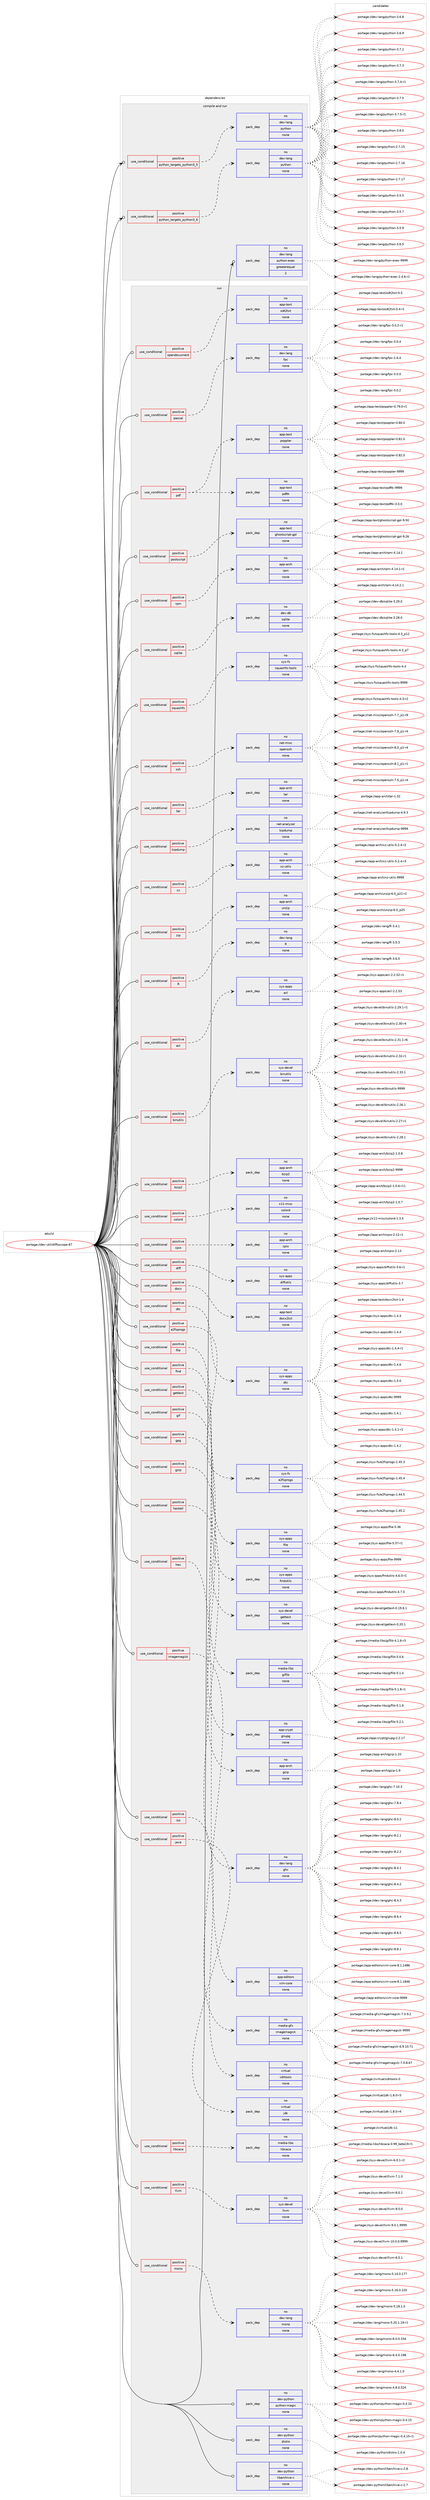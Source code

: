 digraph prolog {

# *************
# Graph options
# *************

newrank=true;
concentrate=true;
compound=true;
graph [rankdir=LR,fontname=Helvetica,fontsize=10,ranksep=1.5];#, ranksep=2.5, nodesep=0.2];
edge  [arrowhead=vee];
node  [fontname=Helvetica,fontsize=10];

# **********
# The ebuild
# **********

subgraph cluster_leftcol {
color=gray;
rank=same;
label=<<i>ebuild</i>>;
id [label="portage://dev-util/diffoscope-87", color=red, width=4, href="../dev-util/diffoscope-87.svg"];
}

# ****************
# The dependencies
# ****************

subgraph cluster_midcol {
color=gray;
label=<<i>dependencies</i>>;
subgraph cluster_compile {
fillcolor="#eeeeee";
style=filled;
label=<<i>compile</i>>;
}
subgraph cluster_compileandrun {
fillcolor="#eeeeee";
style=filled;
label=<<i>compile and run</i>>;
subgraph cond71003 {
dependency261610 [label=<<TABLE BORDER="0" CELLBORDER="1" CELLSPACING="0" CELLPADDING="4"><TR><TD ROWSPAN="3" CELLPADDING="10">use_conditional</TD></TR><TR><TD>positive</TD></TR><TR><TD>python_targets_python3_5</TD></TR></TABLE>>, shape=none, color=red];
subgraph pack186967 {
dependency261611 [label=<<TABLE BORDER="0" CELLBORDER="1" CELLSPACING="0" CELLPADDING="4" WIDTH="220"><TR><TD ROWSPAN="6" CELLPADDING="30">pack_dep</TD></TR><TR><TD WIDTH="110">no</TD></TR><TR><TD>dev-lang</TD></TR><TR><TD>python</TD></TR><TR><TD>none</TD></TR><TR><TD></TD></TR></TABLE>>, shape=none, color=blue];
}
dependency261610:e -> dependency261611:w [weight=20,style="dashed",arrowhead="vee"];
}
id:e -> dependency261610:w [weight=20,style="solid",arrowhead="odotvee"];
subgraph cond71004 {
dependency261612 [label=<<TABLE BORDER="0" CELLBORDER="1" CELLSPACING="0" CELLPADDING="4"><TR><TD ROWSPAN="3" CELLPADDING="10">use_conditional</TD></TR><TR><TD>positive</TD></TR><TR><TD>python_targets_python3_6</TD></TR></TABLE>>, shape=none, color=red];
subgraph pack186968 {
dependency261613 [label=<<TABLE BORDER="0" CELLBORDER="1" CELLSPACING="0" CELLPADDING="4" WIDTH="220"><TR><TD ROWSPAN="6" CELLPADDING="30">pack_dep</TD></TR><TR><TD WIDTH="110">no</TD></TR><TR><TD>dev-lang</TD></TR><TR><TD>python</TD></TR><TR><TD>none</TD></TR><TR><TD></TD></TR></TABLE>>, shape=none, color=blue];
}
dependency261612:e -> dependency261613:w [weight=20,style="dashed",arrowhead="vee"];
}
id:e -> dependency261612:w [weight=20,style="solid",arrowhead="odotvee"];
subgraph pack186969 {
dependency261614 [label=<<TABLE BORDER="0" CELLBORDER="1" CELLSPACING="0" CELLPADDING="4" WIDTH="220"><TR><TD ROWSPAN="6" CELLPADDING="30">pack_dep</TD></TR><TR><TD WIDTH="110">no</TD></TR><TR><TD>dev-lang</TD></TR><TR><TD>python-exec</TD></TR><TR><TD>greaterequal</TD></TR><TR><TD>2</TD></TR></TABLE>>, shape=none, color=blue];
}
id:e -> dependency261614:w [weight=20,style="solid",arrowhead="odotvee"];
}
subgraph cluster_run {
fillcolor="#eeeeee";
style=filled;
label=<<i>run</i>>;
subgraph cond71005 {
dependency261615 [label=<<TABLE BORDER="0" CELLBORDER="1" CELLSPACING="0" CELLPADDING="4"><TR><TD ROWSPAN="3" CELLPADDING="10">use_conditional</TD></TR><TR><TD>positive</TD></TR><TR><TD>R</TD></TR></TABLE>>, shape=none, color=red];
subgraph pack186970 {
dependency261616 [label=<<TABLE BORDER="0" CELLBORDER="1" CELLSPACING="0" CELLPADDING="4" WIDTH="220"><TR><TD ROWSPAN="6" CELLPADDING="30">pack_dep</TD></TR><TR><TD WIDTH="110">no</TD></TR><TR><TD>dev-lang</TD></TR><TR><TD>R</TD></TR><TR><TD>none</TD></TR><TR><TD></TD></TR></TABLE>>, shape=none, color=blue];
}
dependency261615:e -> dependency261616:w [weight=20,style="dashed",arrowhead="vee"];
}
id:e -> dependency261615:w [weight=20,style="solid",arrowhead="odot"];
subgraph cond71006 {
dependency261617 [label=<<TABLE BORDER="0" CELLBORDER="1" CELLSPACING="0" CELLPADDING="4"><TR><TD ROWSPAN="3" CELLPADDING="10">use_conditional</TD></TR><TR><TD>positive</TD></TR><TR><TD>acl</TD></TR></TABLE>>, shape=none, color=red];
subgraph pack186971 {
dependency261618 [label=<<TABLE BORDER="0" CELLBORDER="1" CELLSPACING="0" CELLPADDING="4" WIDTH="220"><TR><TD ROWSPAN="6" CELLPADDING="30">pack_dep</TD></TR><TR><TD WIDTH="110">no</TD></TR><TR><TD>sys-apps</TD></TR><TR><TD>acl</TD></TR><TR><TD>none</TD></TR><TR><TD></TD></TR></TABLE>>, shape=none, color=blue];
}
dependency261617:e -> dependency261618:w [weight=20,style="dashed",arrowhead="vee"];
}
id:e -> dependency261617:w [weight=20,style="solid",arrowhead="odot"];
subgraph cond71007 {
dependency261619 [label=<<TABLE BORDER="0" CELLBORDER="1" CELLSPACING="0" CELLPADDING="4"><TR><TD ROWSPAN="3" CELLPADDING="10">use_conditional</TD></TR><TR><TD>positive</TD></TR><TR><TD>binutils</TD></TR></TABLE>>, shape=none, color=red];
subgraph pack186972 {
dependency261620 [label=<<TABLE BORDER="0" CELLBORDER="1" CELLSPACING="0" CELLPADDING="4" WIDTH="220"><TR><TD ROWSPAN="6" CELLPADDING="30">pack_dep</TD></TR><TR><TD WIDTH="110">no</TD></TR><TR><TD>sys-devel</TD></TR><TR><TD>binutils</TD></TR><TR><TD>none</TD></TR><TR><TD></TD></TR></TABLE>>, shape=none, color=blue];
}
dependency261619:e -> dependency261620:w [weight=20,style="dashed",arrowhead="vee"];
}
id:e -> dependency261619:w [weight=20,style="solid",arrowhead="odot"];
subgraph cond71008 {
dependency261621 [label=<<TABLE BORDER="0" CELLBORDER="1" CELLSPACING="0" CELLPADDING="4"><TR><TD ROWSPAN="3" CELLPADDING="10">use_conditional</TD></TR><TR><TD>positive</TD></TR><TR><TD>bzip2</TD></TR></TABLE>>, shape=none, color=red];
subgraph pack186973 {
dependency261622 [label=<<TABLE BORDER="0" CELLBORDER="1" CELLSPACING="0" CELLPADDING="4" WIDTH="220"><TR><TD ROWSPAN="6" CELLPADDING="30">pack_dep</TD></TR><TR><TD WIDTH="110">no</TD></TR><TR><TD>app-arch</TD></TR><TR><TD>bzip2</TD></TR><TR><TD>none</TD></TR><TR><TD></TD></TR></TABLE>>, shape=none, color=blue];
}
dependency261621:e -> dependency261622:w [weight=20,style="dashed",arrowhead="vee"];
}
id:e -> dependency261621:w [weight=20,style="solid",arrowhead="odot"];
subgraph cond71009 {
dependency261623 [label=<<TABLE BORDER="0" CELLBORDER="1" CELLSPACING="0" CELLPADDING="4"><TR><TD ROWSPAN="3" CELLPADDING="10">use_conditional</TD></TR><TR><TD>positive</TD></TR><TR><TD>colord</TD></TR></TABLE>>, shape=none, color=red];
subgraph pack186974 {
dependency261624 [label=<<TABLE BORDER="0" CELLBORDER="1" CELLSPACING="0" CELLPADDING="4" WIDTH="220"><TR><TD ROWSPAN="6" CELLPADDING="30">pack_dep</TD></TR><TR><TD WIDTH="110">no</TD></TR><TR><TD>x11-misc</TD></TR><TR><TD>colord</TD></TR><TR><TD>none</TD></TR><TR><TD></TD></TR></TABLE>>, shape=none, color=blue];
}
dependency261623:e -> dependency261624:w [weight=20,style="dashed",arrowhead="vee"];
}
id:e -> dependency261623:w [weight=20,style="solid",arrowhead="odot"];
subgraph cond71010 {
dependency261625 [label=<<TABLE BORDER="0" CELLBORDER="1" CELLSPACING="0" CELLPADDING="4"><TR><TD ROWSPAN="3" CELLPADDING="10">use_conditional</TD></TR><TR><TD>positive</TD></TR><TR><TD>cpio</TD></TR></TABLE>>, shape=none, color=red];
subgraph pack186975 {
dependency261626 [label=<<TABLE BORDER="0" CELLBORDER="1" CELLSPACING="0" CELLPADDING="4" WIDTH="220"><TR><TD ROWSPAN="6" CELLPADDING="30">pack_dep</TD></TR><TR><TD WIDTH="110">no</TD></TR><TR><TD>app-arch</TD></TR><TR><TD>cpio</TD></TR><TR><TD>none</TD></TR><TR><TD></TD></TR></TABLE>>, shape=none, color=blue];
}
dependency261625:e -> dependency261626:w [weight=20,style="dashed",arrowhead="vee"];
}
id:e -> dependency261625:w [weight=20,style="solid",arrowhead="odot"];
subgraph cond71011 {
dependency261627 [label=<<TABLE BORDER="0" CELLBORDER="1" CELLSPACING="0" CELLPADDING="4"><TR><TD ROWSPAN="3" CELLPADDING="10">use_conditional</TD></TR><TR><TD>positive</TD></TR><TR><TD>diff</TD></TR></TABLE>>, shape=none, color=red];
subgraph pack186976 {
dependency261628 [label=<<TABLE BORDER="0" CELLBORDER="1" CELLSPACING="0" CELLPADDING="4" WIDTH="220"><TR><TD ROWSPAN="6" CELLPADDING="30">pack_dep</TD></TR><TR><TD WIDTH="110">no</TD></TR><TR><TD>sys-apps</TD></TR><TR><TD>diffutils</TD></TR><TR><TD>none</TD></TR><TR><TD></TD></TR></TABLE>>, shape=none, color=blue];
}
dependency261627:e -> dependency261628:w [weight=20,style="dashed",arrowhead="vee"];
}
id:e -> dependency261627:w [weight=20,style="solid",arrowhead="odot"];
subgraph cond71012 {
dependency261629 [label=<<TABLE BORDER="0" CELLBORDER="1" CELLSPACING="0" CELLPADDING="4"><TR><TD ROWSPAN="3" CELLPADDING="10">use_conditional</TD></TR><TR><TD>positive</TD></TR><TR><TD>docx</TD></TR></TABLE>>, shape=none, color=red];
subgraph pack186977 {
dependency261630 [label=<<TABLE BORDER="0" CELLBORDER="1" CELLSPACING="0" CELLPADDING="4" WIDTH="220"><TR><TD ROWSPAN="6" CELLPADDING="30">pack_dep</TD></TR><TR><TD WIDTH="110">no</TD></TR><TR><TD>app-text</TD></TR><TR><TD>docx2txt</TD></TR><TR><TD>none</TD></TR><TR><TD></TD></TR></TABLE>>, shape=none, color=blue];
}
dependency261629:e -> dependency261630:w [weight=20,style="dashed",arrowhead="vee"];
}
id:e -> dependency261629:w [weight=20,style="solid",arrowhead="odot"];
subgraph cond71013 {
dependency261631 [label=<<TABLE BORDER="0" CELLBORDER="1" CELLSPACING="0" CELLPADDING="4"><TR><TD ROWSPAN="3" CELLPADDING="10">use_conditional</TD></TR><TR><TD>positive</TD></TR><TR><TD>dtc</TD></TR></TABLE>>, shape=none, color=red];
subgraph pack186978 {
dependency261632 [label=<<TABLE BORDER="0" CELLBORDER="1" CELLSPACING="0" CELLPADDING="4" WIDTH="220"><TR><TD ROWSPAN="6" CELLPADDING="30">pack_dep</TD></TR><TR><TD WIDTH="110">no</TD></TR><TR><TD>sys-apps</TD></TR><TR><TD>dtc</TD></TR><TR><TD>none</TD></TR><TR><TD></TD></TR></TABLE>>, shape=none, color=blue];
}
dependency261631:e -> dependency261632:w [weight=20,style="dashed",arrowhead="vee"];
}
id:e -> dependency261631:w [weight=20,style="solid",arrowhead="odot"];
subgraph cond71014 {
dependency261633 [label=<<TABLE BORDER="0" CELLBORDER="1" CELLSPACING="0" CELLPADDING="4"><TR><TD ROWSPAN="3" CELLPADDING="10">use_conditional</TD></TR><TR><TD>positive</TD></TR><TR><TD>e2fsprogs</TD></TR></TABLE>>, shape=none, color=red];
subgraph pack186979 {
dependency261634 [label=<<TABLE BORDER="0" CELLBORDER="1" CELLSPACING="0" CELLPADDING="4" WIDTH="220"><TR><TD ROWSPAN="6" CELLPADDING="30">pack_dep</TD></TR><TR><TD WIDTH="110">no</TD></TR><TR><TD>sys-fs</TD></TR><TR><TD>e2fsprogs</TD></TR><TR><TD>none</TD></TR><TR><TD></TD></TR></TABLE>>, shape=none, color=blue];
}
dependency261633:e -> dependency261634:w [weight=20,style="dashed",arrowhead="vee"];
}
id:e -> dependency261633:w [weight=20,style="solid",arrowhead="odot"];
subgraph cond71015 {
dependency261635 [label=<<TABLE BORDER="0" CELLBORDER="1" CELLSPACING="0" CELLPADDING="4"><TR><TD ROWSPAN="3" CELLPADDING="10">use_conditional</TD></TR><TR><TD>positive</TD></TR><TR><TD>file</TD></TR></TABLE>>, shape=none, color=red];
subgraph pack186980 {
dependency261636 [label=<<TABLE BORDER="0" CELLBORDER="1" CELLSPACING="0" CELLPADDING="4" WIDTH="220"><TR><TD ROWSPAN="6" CELLPADDING="30">pack_dep</TD></TR><TR><TD WIDTH="110">no</TD></TR><TR><TD>sys-apps</TD></TR><TR><TD>file</TD></TR><TR><TD>none</TD></TR><TR><TD></TD></TR></TABLE>>, shape=none, color=blue];
}
dependency261635:e -> dependency261636:w [weight=20,style="dashed",arrowhead="vee"];
}
id:e -> dependency261635:w [weight=20,style="solid",arrowhead="odot"];
subgraph cond71016 {
dependency261637 [label=<<TABLE BORDER="0" CELLBORDER="1" CELLSPACING="0" CELLPADDING="4"><TR><TD ROWSPAN="3" CELLPADDING="10">use_conditional</TD></TR><TR><TD>positive</TD></TR><TR><TD>find</TD></TR></TABLE>>, shape=none, color=red];
subgraph pack186981 {
dependency261638 [label=<<TABLE BORDER="0" CELLBORDER="1" CELLSPACING="0" CELLPADDING="4" WIDTH="220"><TR><TD ROWSPAN="6" CELLPADDING="30">pack_dep</TD></TR><TR><TD WIDTH="110">no</TD></TR><TR><TD>sys-apps</TD></TR><TR><TD>findutils</TD></TR><TR><TD>none</TD></TR><TR><TD></TD></TR></TABLE>>, shape=none, color=blue];
}
dependency261637:e -> dependency261638:w [weight=20,style="dashed",arrowhead="vee"];
}
id:e -> dependency261637:w [weight=20,style="solid",arrowhead="odot"];
subgraph cond71017 {
dependency261639 [label=<<TABLE BORDER="0" CELLBORDER="1" CELLSPACING="0" CELLPADDING="4"><TR><TD ROWSPAN="3" CELLPADDING="10">use_conditional</TD></TR><TR><TD>positive</TD></TR><TR><TD>gettext</TD></TR></TABLE>>, shape=none, color=red];
subgraph pack186982 {
dependency261640 [label=<<TABLE BORDER="0" CELLBORDER="1" CELLSPACING="0" CELLPADDING="4" WIDTH="220"><TR><TD ROWSPAN="6" CELLPADDING="30">pack_dep</TD></TR><TR><TD WIDTH="110">no</TD></TR><TR><TD>sys-devel</TD></TR><TR><TD>gettext</TD></TR><TR><TD>none</TD></TR><TR><TD></TD></TR></TABLE>>, shape=none, color=blue];
}
dependency261639:e -> dependency261640:w [weight=20,style="dashed",arrowhead="vee"];
}
id:e -> dependency261639:w [weight=20,style="solid",arrowhead="odot"];
subgraph cond71018 {
dependency261641 [label=<<TABLE BORDER="0" CELLBORDER="1" CELLSPACING="0" CELLPADDING="4"><TR><TD ROWSPAN="3" CELLPADDING="10">use_conditional</TD></TR><TR><TD>positive</TD></TR><TR><TD>gif</TD></TR></TABLE>>, shape=none, color=red];
subgraph pack186983 {
dependency261642 [label=<<TABLE BORDER="0" CELLBORDER="1" CELLSPACING="0" CELLPADDING="4" WIDTH="220"><TR><TD ROWSPAN="6" CELLPADDING="30">pack_dep</TD></TR><TR><TD WIDTH="110">no</TD></TR><TR><TD>media-libs</TD></TR><TR><TD>giflib</TD></TR><TR><TD>none</TD></TR><TR><TD></TD></TR></TABLE>>, shape=none, color=blue];
}
dependency261641:e -> dependency261642:w [weight=20,style="dashed",arrowhead="vee"];
}
id:e -> dependency261641:w [weight=20,style="solid",arrowhead="odot"];
subgraph cond71019 {
dependency261643 [label=<<TABLE BORDER="0" CELLBORDER="1" CELLSPACING="0" CELLPADDING="4"><TR><TD ROWSPAN="3" CELLPADDING="10">use_conditional</TD></TR><TR><TD>positive</TD></TR><TR><TD>gpg</TD></TR></TABLE>>, shape=none, color=red];
subgraph pack186984 {
dependency261644 [label=<<TABLE BORDER="0" CELLBORDER="1" CELLSPACING="0" CELLPADDING="4" WIDTH="220"><TR><TD ROWSPAN="6" CELLPADDING="30">pack_dep</TD></TR><TR><TD WIDTH="110">no</TD></TR><TR><TD>app-crypt</TD></TR><TR><TD>gnupg</TD></TR><TR><TD>none</TD></TR><TR><TD></TD></TR></TABLE>>, shape=none, color=blue];
}
dependency261643:e -> dependency261644:w [weight=20,style="dashed",arrowhead="vee"];
}
id:e -> dependency261643:w [weight=20,style="solid",arrowhead="odot"];
subgraph cond71020 {
dependency261645 [label=<<TABLE BORDER="0" CELLBORDER="1" CELLSPACING="0" CELLPADDING="4"><TR><TD ROWSPAN="3" CELLPADDING="10">use_conditional</TD></TR><TR><TD>positive</TD></TR><TR><TD>gzip</TD></TR></TABLE>>, shape=none, color=red];
subgraph pack186985 {
dependency261646 [label=<<TABLE BORDER="0" CELLBORDER="1" CELLSPACING="0" CELLPADDING="4" WIDTH="220"><TR><TD ROWSPAN="6" CELLPADDING="30">pack_dep</TD></TR><TR><TD WIDTH="110">no</TD></TR><TR><TD>app-arch</TD></TR><TR><TD>gzip</TD></TR><TR><TD>none</TD></TR><TR><TD></TD></TR></TABLE>>, shape=none, color=blue];
}
dependency261645:e -> dependency261646:w [weight=20,style="dashed",arrowhead="vee"];
}
id:e -> dependency261645:w [weight=20,style="solid",arrowhead="odot"];
subgraph cond71021 {
dependency261647 [label=<<TABLE BORDER="0" CELLBORDER="1" CELLSPACING="0" CELLPADDING="4"><TR><TD ROWSPAN="3" CELLPADDING="10">use_conditional</TD></TR><TR><TD>positive</TD></TR><TR><TD>haskell</TD></TR></TABLE>>, shape=none, color=red];
subgraph pack186986 {
dependency261648 [label=<<TABLE BORDER="0" CELLBORDER="1" CELLSPACING="0" CELLPADDING="4" WIDTH="220"><TR><TD ROWSPAN="6" CELLPADDING="30">pack_dep</TD></TR><TR><TD WIDTH="110">no</TD></TR><TR><TD>dev-lang</TD></TR><TR><TD>ghc</TD></TR><TR><TD>none</TD></TR><TR><TD></TD></TR></TABLE>>, shape=none, color=blue];
}
dependency261647:e -> dependency261648:w [weight=20,style="dashed",arrowhead="vee"];
}
id:e -> dependency261647:w [weight=20,style="solid",arrowhead="odot"];
subgraph cond71022 {
dependency261649 [label=<<TABLE BORDER="0" CELLBORDER="1" CELLSPACING="0" CELLPADDING="4"><TR><TD ROWSPAN="3" CELLPADDING="10">use_conditional</TD></TR><TR><TD>positive</TD></TR><TR><TD>hex</TD></TR></TABLE>>, shape=none, color=red];
subgraph pack186987 {
dependency261650 [label=<<TABLE BORDER="0" CELLBORDER="1" CELLSPACING="0" CELLPADDING="4" WIDTH="220"><TR><TD ROWSPAN="6" CELLPADDING="30">pack_dep</TD></TR><TR><TD WIDTH="110">no</TD></TR><TR><TD>app-editors</TD></TR><TR><TD>vim-core</TD></TR><TR><TD>none</TD></TR><TR><TD></TD></TR></TABLE>>, shape=none, color=blue];
}
dependency261649:e -> dependency261650:w [weight=20,style="dashed",arrowhead="vee"];
}
id:e -> dependency261649:w [weight=20,style="solid",arrowhead="odot"];
subgraph cond71023 {
dependency261651 [label=<<TABLE BORDER="0" CELLBORDER="1" CELLSPACING="0" CELLPADDING="4"><TR><TD ROWSPAN="3" CELLPADDING="10">use_conditional</TD></TR><TR><TD>positive</TD></TR><TR><TD>imagemagick</TD></TR></TABLE>>, shape=none, color=red];
subgraph pack186988 {
dependency261652 [label=<<TABLE BORDER="0" CELLBORDER="1" CELLSPACING="0" CELLPADDING="4" WIDTH="220"><TR><TD ROWSPAN="6" CELLPADDING="30">pack_dep</TD></TR><TR><TD WIDTH="110">no</TD></TR><TR><TD>media-gfx</TD></TR><TR><TD>imagemagick</TD></TR><TR><TD>none</TD></TR><TR><TD></TD></TR></TABLE>>, shape=none, color=blue];
}
dependency261651:e -> dependency261652:w [weight=20,style="dashed",arrowhead="vee"];
}
id:e -> dependency261651:w [weight=20,style="solid",arrowhead="odot"];
subgraph cond71024 {
dependency261653 [label=<<TABLE BORDER="0" CELLBORDER="1" CELLSPACING="0" CELLPADDING="4"><TR><TD ROWSPAN="3" CELLPADDING="10">use_conditional</TD></TR><TR><TD>positive</TD></TR><TR><TD>iso</TD></TR></TABLE>>, shape=none, color=red];
subgraph pack186989 {
dependency261654 [label=<<TABLE BORDER="0" CELLBORDER="1" CELLSPACING="0" CELLPADDING="4" WIDTH="220"><TR><TD ROWSPAN="6" CELLPADDING="30">pack_dep</TD></TR><TR><TD WIDTH="110">no</TD></TR><TR><TD>virtual</TD></TR><TR><TD>cdrtools</TD></TR><TR><TD>none</TD></TR><TR><TD></TD></TR></TABLE>>, shape=none, color=blue];
}
dependency261653:e -> dependency261654:w [weight=20,style="dashed",arrowhead="vee"];
}
id:e -> dependency261653:w [weight=20,style="solid",arrowhead="odot"];
subgraph cond71025 {
dependency261655 [label=<<TABLE BORDER="0" CELLBORDER="1" CELLSPACING="0" CELLPADDING="4"><TR><TD ROWSPAN="3" CELLPADDING="10">use_conditional</TD></TR><TR><TD>positive</TD></TR><TR><TD>java</TD></TR></TABLE>>, shape=none, color=red];
subgraph pack186990 {
dependency261656 [label=<<TABLE BORDER="0" CELLBORDER="1" CELLSPACING="0" CELLPADDING="4" WIDTH="220"><TR><TD ROWSPAN="6" CELLPADDING="30">pack_dep</TD></TR><TR><TD WIDTH="110">no</TD></TR><TR><TD>virtual</TD></TR><TR><TD>jdk</TD></TR><TR><TD>none</TD></TR><TR><TD></TD></TR></TABLE>>, shape=none, color=blue];
}
dependency261655:e -> dependency261656:w [weight=20,style="dashed",arrowhead="vee"];
}
id:e -> dependency261655:w [weight=20,style="solid",arrowhead="odot"];
subgraph cond71026 {
dependency261657 [label=<<TABLE BORDER="0" CELLBORDER="1" CELLSPACING="0" CELLPADDING="4"><TR><TD ROWSPAN="3" CELLPADDING="10">use_conditional</TD></TR><TR><TD>positive</TD></TR><TR><TD>libcaca</TD></TR></TABLE>>, shape=none, color=red];
subgraph pack186991 {
dependency261658 [label=<<TABLE BORDER="0" CELLBORDER="1" CELLSPACING="0" CELLPADDING="4" WIDTH="220"><TR><TD ROWSPAN="6" CELLPADDING="30">pack_dep</TD></TR><TR><TD WIDTH="110">no</TD></TR><TR><TD>media-libs</TD></TR><TR><TD>libcaca</TD></TR><TR><TD>none</TD></TR><TR><TD></TD></TR></TABLE>>, shape=none, color=blue];
}
dependency261657:e -> dependency261658:w [weight=20,style="dashed",arrowhead="vee"];
}
id:e -> dependency261657:w [weight=20,style="solid",arrowhead="odot"];
subgraph cond71027 {
dependency261659 [label=<<TABLE BORDER="0" CELLBORDER="1" CELLSPACING="0" CELLPADDING="4"><TR><TD ROWSPAN="3" CELLPADDING="10">use_conditional</TD></TR><TR><TD>positive</TD></TR><TR><TD>llvm</TD></TR></TABLE>>, shape=none, color=red];
subgraph pack186992 {
dependency261660 [label=<<TABLE BORDER="0" CELLBORDER="1" CELLSPACING="0" CELLPADDING="4" WIDTH="220"><TR><TD ROWSPAN="6" CELLPADDING="30">pack_dep</TD></TR><TR><TD WIDTH="110">no</TD></TR><TR><TD>sys-devel</TD></TR><TR><TD>llvm</TD></TR><TR><TD>none</TD></TR><TR><TD></TD></TR></TABLE>>, shape=none, color=blue];
}
dependency261659:e -> dependency261660:w [weight=20,style="dashed",arrowhead="vee"];
}
id:e -> dependency261659:w [weight=20,style="solid",arrowhead="odot"];
subgraph cond71028 {
dependency261661 [label=<<TABLE BORDER="0" CELLBORDER="1" CELLSPACING="0" CELLPADDING="4"><TR><TD ROWSPAN="3" CELLPADDING="10">use_conditional</TD></TR><TR><TD>positive</TD></TR><TR><TD>mono</TD></TR></TABLE>>, shape=none, color=red];
subgraph pack186993 {
dependency261662 [label=<<TABLE BORDER="0" CELLBORDER="1" CELLSPACING="0" CELLPADDING="4" WIDTH="220"><TR><TD ROWSPAN="6" CELLPADDING="30">pack_dep</TD></TR><TR><TD WIDTH="110">no</TD></TR><TR><TD>dev-lang</TD></TR><TR><TD>mono</TD></TR><TR><TD>none</TD></TR><TR><TD></TD></TR></TABLE>>, shape=none, color=blue];
}
dependency261661:e -> dependency261662:w [weight=20,style="dashed",arrowhead="vee"];
}
id:e -> dependency261661:w [weight=20,style="solid",arrowhead="odot"];
subgraph cond71029 {
dependency261663 [label=<<TABLE BORDER="0" CELLBORDER="1" CELLSPACING="0" CELLPADDING="4"><TR><TD ROWSPAN="3" CELLPADDING="10">use_conditional</TD></TR><TR><TD>positive</TD></TR><TR><TD>opendocument</TD></TR></TABLE>>, shape=none, color=red];
subgraph pack186994 {
dependency261664 [label=<<TABLE BORDER="0" CELLBORDER="1" CELLSPACING="0" CELLPADDING="4" WIDTH="220"><TR><TD ROWSPAN="6" CELLPADDING="30">pack_dep</TD></TR><TR><TD WIDTH="110">no</TD></TR><TR><TD>app-text</TD></TR><TR><TD>odt2txt</TD></TR><TR><TD>none</TD></TR><TR><TD></TD></TR></TABLE>>, shape=none, color=blue];
}
dependency261663:e -> dependency261664:w [weight=20,style="dashed",arrowhead="vee"];
}
id:e -> dependency261663:w [weight=20,style="solid",arrowhead="odot"];
subgraph cond71030 {
dependency261665 [label=<<TABLE BORDER="0" CELLBORDER="1" CELLSPACING="0" CELLPADDING="4"><TR><TD ROWSPAN="3" CELLPADDING="10">use_conditional</TD></TR><TR><TD>positive</TD></TR><TR><TD>pascal</TD></TR></TABLE>>, shape=none, color=red];
subgraph pack186995 {
dependency261666 [label=<<TABLE BORDER="0" CELLBORDER="1" CELLSPACING="0" CELLPADDING="4" WIDTH="220"><TR><TD ROWSPAN="6" CELLPADDING="30">pack_dep</TD></TR><TR><TD WIDTH="110">no</TD></TR><TR><TD>dev-lang</TD></TR><TR><TD>fpc</TD></TR><TR><TD>none</TD></TR><TR><TD></TD></TR></TABLE>>, shape=none, color=blue];
}
dependency261665:e -> dependency261666:w [weight=20,style="dashed",arrowhead="vee"];
}
id:e -> dependency261665:w [weight=20,style="solid",arrowhead="odot"];
subgraph cond71031 {
dependency261667 [label=<<TABLE BORDER="0" CELLBORDER="1" CELLSPACING="0" CELLPADDING="4"><TR><TD ROWSPAN="3" CELLPADDING="10">use_conditional</TD></TR><TR><TD>positive</TD></TR><TR><TD>pdf</TD></TR></TABLE>>, shape=none, color=red];
subgraph pack186996 {
dependency261668 [label=<<TABLE BORDER="0" CELLBORDER="1" CELLSPACING="0" CELLPADDING="4" WIDTH="220"><TR><TD ROWSPAN="6" CELLPADDING="30">pack_dep</TD></TR><TR><TD WIDTH="110">no</TD></TR><TR><TD>app-text</TD></TR><TR><TD>pdftk</TD></TR><TR><TD>none</TD></TR><TR><TD></TD></TR></TABLE>>, shape=none, color=blue];
}
dependency261667:e -> dependency261668:w [weight=20,style="dashed",arrowhead="vee"];
subgraph pack186997 {
dependency261669 [label=<<TABLE BORDER="0" CELLBORDER="1" CELLSPACING="0" CELLPADDING="4" WIDTH="220"><TR><TD ROWSPAN="6" CELLPADDING="30">pack_dep</TD></TR><TR><TD WIDTH="110">no</TD></TR><TR><TD>app-text</TD></TR><TR><TD>poppler</TD></TR><TR><TD>none</TD></TR><TR><TD></TD></TR></TABLE>>, shape=none, color=blue];
}
dependency261667:e -> dependency261669:w [weight=20,style="dashed",arrowhead="vee"];
}
id:e -> dependency261667:w [weight=20,style="solid",arrowhead="odot"];
subgraph cond71032 {
dependency261670 [label=<<TABLE BORDER="0" CELLBORDER="1" CELLSPACING="0" CELLPADDING="4"><TR><TD ROWSPAN="3" CELLPADDING="10">use_conditional</TD></TR><TR><TD>positive</TD></TR><TR><TD>postscript</TD></TR></TABLE>>, shape=none, color=red];
subgraph pack186998 {
dependency261671 [label=<<TABLE BORDER="0" CELLBORDER="1" CELLSPACING="0" CELLPADDING="4" WIDTH="220"><TR><TD ROWSPAN="6" CELLPADDING="30">pack_dep</TD></TR><TR><TD WIDTH="110">no</TD></TR><TR><TD>app-text</TD></TR><TR><TD>ghostscript-gpl</TD></TR><TR><TD>none</TD></TR><TR><TD></TD></TR></TABLE>>, shape=none, color=blue];
}
dependency261670:e -> dependency261671:w [weight=20,style="dashed",arrowhead="vee"];
}
id:e -> dependency261670:w [weight=20,style="solid",arrowhead="odot"];
subgraph cond71033 {
dependency261672 [label=<<TABLE BORDER="0" CELLBORDER="1" CELLSPACING="0" CELLPADDING="4"><TR><TD ROWSPAN="3" CELLPADDING="10">use_conditional</TD></TR><TR><TD>positive</TD></TR><TR><TD>rpm</TD></TR></TABLE>>, shape=none, color=red];
subgraph pack186999 {
dependency261673 [label=<<TABLE BORDER="0" CELLBORDER="1" CELLSPACING="0" CELLPADDING="4" WIDTH="220"><TR><TD ROWSPAN="6" CELLPADDING="30">pack_dep</TD></TR><TR><TD WIDTH="110">no</TD></TR><TR><TD>app-arch</TD></TR><TR><TD>rpm</TD></TR><TR><TD>none</TD></TR><TR><TD></TD></TR></TABLE>>, shape=none, color=blue];
}
dependency261672:e -> dependency261673:w [weight=20,style="dashed",arrowhead="vee"];
}
id:e -> dependency261672:w [weight=20,style="solid",arrowhead="odot"];
subgraph cond71034 {
dependency261674 [label=<<TABLE BORDER="0" CELLBORDER="1" CELLSPACING="0" CELLPADDING="4"><TR><TD ROWSPAN="3" CELLPADDING="10">use_conditional</TD></TR><TR><TD>positive</TD></TR><TR><TD>sqlite</TD></TR></TABLE>>, shape=none, color=red];
subgraph pack187000 {
dependency261675 [label=<<TABLE BORDER="0" CELLBORDER="1" CELLSPACING="0" CELLPADDING="4" WIDTH="220"><TR><TD ROWSPAN="6" CELLPADDING="30">pack_dep</TD></TR><TR><TD WIDTH="110">no</TD></TR><TR><TD>dev-db</TD></TR><TR><TD>sqlite</TD></TR><TR><TD>none</TD></TR><TR><TD></TD></TR></TABLE>>, shape=none, color=blue];
}
dependency261674:e -> dependency261675:w [weight=20,style="dashed",arrowhead="vee"];
}
id:e -> dependency261674:w [weight=20,style="solid",arrowhead="odot"];
subgraph cond71035 {
dependency261676 [label=<<TABLE BORDER="0" CELLBORDER="1" CELLSPACING="0" CELLPADDING="4"><TR><TD ROWSPAN="3" CELLPADDING="10">use_conditional</TD></TR><TR><TD>positive</TD></TR><TR><TD>squashfs</TD></TR></TABLE>>, shape=none, color=red];
subgraph pack187001 {
dependency261677 [label=<<TABLE BORDER="0" CELLBORDER="1" CELLSPACING="0" CELLPADDING="4" WIDTH="220"><TR><TD ROWSPAN="6" CELLPADDING="30">pack_dep</TD></TR><TR><TD WIDTH="110">no</TD></TR><TR><TD>sys-fs</TD></TR><TR><TD>squashfs-tools</TD></TR><TR><TD>none</TD></TR><TR><TD></TD></TR></TABLE>>, shape=none, color=blue];
}
dependency261676:e -> dependency261677:w [weight=20,style="dashed",arrowhead="vee"];
}
id:e -> dependency261676:w [weight=20,style="solid",arrowhead="odot"];
subgraph cond71036 {
dependency261678 [label=<<TABLE BORDER="0" CELLBORDER="1" CELLSPACING="0" CELLPADDING="4"><TR><TD ROWSPAN="3" CELLPADDING="10">use_conditional</TD></TR><TR><TD>positive</TD></TR><TR><TD>ssh</TD></TR></TABLE>>, shape=none, color=red];
subgraph pack187002 {
dependency261679 [label=<<TABLE BORDER="0" CELLBORDER="1" CELLSPACING="0" CELLPADDING="4" WIDTH="220"><TR><TD ROWSPAN="6" CELLPADDING="30">pack_dep</TD></TR><TR><TD WIDTH="110">no</TD></TR><TR><TD>net-misc</TD></TR><TR><TD>openssh</TD></TR><TR><TD>none</TD></TR><TR><TD></TD></TR></TABLE>>, shape=none, color=blue];
}
dependency261678:e -> dependency261679:w [weight=20,style="dashed",arrowhead="vee"];
}
id:e -> dependency261678:w [weight=20,style="solid",arrowhead="odot"];
subgraph cond71037 {
dependency261680 [label=<<TABLE BORDER="0" CELLBORDER="1" CELLSPACING="0" CELLPADDING="4"><TR><TD ROWSPAN="3" CELLPADDING="10">use_conditional</TD></TR><TR><TD>positive</TD></TR><TR><TD>tar</TD></TR></TABLE>>, shape=none, color=red];
subgraph pack187003 {
dependency261681 [label=<<TABLE BORDER="0" CELLBORDER="1" CELLSPACING="0" CELLPADDING="4" WIDTH="220"><TR><TD ROWSPAN="6" CELLPADDING="30">pack_dep</TD></TR><TR><TD WIDTH="110">no</TD></TR><TR><TD>app-arch</TD></TR><TR><TD>tar</TD></TR><TR><TD>none</TD></TR><TR><TD></TD></TR></TABLE>>, shape=none, color=blue];
}
dependency261680:e -> dependency261681:w [weight=20,style="dashed",arrowhead="vee"];
}
id:e -> dependency261680:w [weight=20,style="solid",arrowhead="odot"];
subgraph cond71038 {
dependency261682 [label=<<TABLE BORDER="0" CELLBORDER="1" CELLSPACING="0" CELLPADDING="4"><TR><TD ROWSPAN="3" CELLPADDING="10">use_conditional</TD></TR><TR><TD>positive</TD></TR><TR><TD>tcpdump</TD></TR></TABLE>>, shape=none, color=red];
subgraph pack187004 {
dependency261683 [label=<<TABLE BORDER="0" CELLBORDER="1" CELLSPACING="0" CELLPADDING="4" WIDTH="220"><TR><TD ROWSPAN="6" CELLPADDING="30">pack_dep</TD></TR><TR><TD WIDTH="110">no</TD></TR><TR><TD>net-analyzer</TD></TR><TR><TD>tcpdump</TD></TR><TR><TD>none</TD></TR><TR><TD></TD></TR></TABLE>>, shape=none, color=blue];
}
dependency261682:e -> dependency261683:w [weight=20,style="dashed",arrowhead="vee"];
}
id:e -> dependency261682:w [weight=20,style="solid",arrowhead="odot"];
subgraph cond71039 {
dependency261684 [label=<<TABLE BORDER="0" CELLBORDER="1" CELLSPACING="0" CELLPADDING="4"><TR><TD ROWSPAN="3" CELLPADDING="10">use_conditional</TD></TR><TR><TD>positive</TD></TR><TR><TD>xz</TD></TR></TABLE>>, shape=none, color=red];
subgraph pack187005 {
dependency261685 [label=<<TABLE BORDER="0" CELLBORDER="1" CELLSPACING="0" CELLPADDING="4" WIDTH="220"><TR><TD ROWSPAN="6" CELLPADDING="30">pack_dep</TD></TR><TR><TD WIDTH="110">no</TD></TR><TR><TD>app-arch</TD></TR><TR><TD>xz-utils</TD></TR><TR><TD>none</TD></TR><TR><TD></TD></TR></TABLE>>, shape=none, color=blue];
}
dependency261684:e -> dependency261685:w [weight=20,style="dashed",arrowhead="vee"];
}
id:e -> dependency261684:w [weight=20,style="solid",arrowhead="odot"];
subgraph cond71040 {
dependency261686 [label=<<TABLE BORDER="0" CELLBORDER="1" CELLSPACING="0" CELLPADDING="4"><TR><TD ROWSPAN="3" CELLPADDING="10">use_conditional</TD></TR><TR><TD>positive</TD></TR><TR><TD>zip</TD></TR></TABLE>>, shape=none, color=red];
subgraph pack187006 {
dependency261687 [label=<<TABLE BORDER="0" CELLBORDER="1" CELLSPACING="0" CELLPADDING="4" WIDTH="220"><TR><TD ROWSPAN="6" CELLPADDING="30">pack_dep</TD></TR><TR><TD WIDTH="110">no</TD></TR><TR><TD>app-arch</TD></TR><TR><TD>unzip</TD></TR><TR><TD>none</TD></TR><TR><TD></TD></TR></TABLE>>, shape=none, color=blue];
}
dependency261686:e -> dependency261687:w [weight=20,style="dashed",arrowhead="vee"];
}
id:e -> dependency261686:w [weight=20,style="solid",arrowhead="odot"];
subgraph pack187007 {
dependency261688 [label=<<TABLE BORDER="0" CELLBORDER="1" CELLSPACING="0" CELLPADDING="4" WIDTH="220"><TR><TD ROWSPAN="6" CELLPADDING="30">pack_dep</TD></TR><TR><TD WIDTH="110">no</TD></TR><TR><TD>dev-python</TD></TR><TR><TD>distro</TD></TR><TR><TD>none</TD></TR><TR><TD></TD></TR></TABLE>>, shape=none, color=blue];
}
id:e -> dependency261688:w [weight=20,style="solid",arrowhead="odot"];
subgraph pack187008 {
dependency261689 [label=<<TABLE BORDER="0" CELLBORDER="1" CELLSPACING="0" CELLPADDING="4" WIDTH="220"><TR><TD ROWSPAN="6" CELLPADDING="30">pack_dep</TD></TR><TR><TD WIDTH="110">no</TD></TR><TR><TD>dev-python</TD></TR><TR><TD>libarchive-c</TD></TR><TR><TD>none</TD></TR><TR><TD></TD></TR></TABLE>>, shape=none, color=blue];
}
id:e -> dependency261689:w [weight=20,style="solid",arrowhead="odot"];
subgraph pack187009 {
dependency261690 [label=<<TABLE BORDER="0" CELLBORDER="1" CELLSPACING="0" CELLPADDING="4" WIDTH="220"><TR><TD ROWSPAN="6" CELLPADDING="30">pack_dep</TD></TR><TR><TD WIDTH="110">no</TD></TR><TR><TD>dev-python</TD></TR><TR><TD>python-magic</TD></TR><TR><TD>none</TD></TR><TR><TD></TD></TR></TABLE>>, shape=none, color=blue];
}
id:e -> dependency261690:w [weight=20,style="solid",arrowhead="odot"];
}
}

# **************
# The candidates
# **************

subgraph cluster_choices {
rank=same;
color=gray;
label=<<i>candidates</i>>;

subgraph choice186967 {
color=black;
nodesep=1;
choiceportage10010111845108971101034711212111610411111045504655464953 [label="portage://dev-lang/python-2.7.15", color=red, width=4,href="../dev-lang/python-2.7.15.svg"];
choiceportage10010111845108971101034711212111610411111045504655464954 [label="portage://dev-lang/python-2.7.16", color=red, width=4,href="../dev-lang/python-2.7.16.svg"];
choiceportage10010111845108971101034711212111610411111045504655464955 [label="portage://dev-lang/python-2.7.17", color=red, width=4,href="../dev-lang/python-2.7.17.svg"];
choiceportage100101118451089711010347112121116104111110455146534653 [label="portage://dev-lang/python-3.5.5", color=red, width=4,href="../dev-lang/python-3.5.5.svg"];
choiceportage100101118451089711010347112121116104111110455146534655 [label="portage://dev-lang/python-3.5.7", color=red, width=4,href="../dev-lang/python-3.5.7.svg"];
choiceportage100101118451089711010347112121116104111110455146534657 [label="portage://dev-lang/python-3.5.9", color=red, width=4,href="../dev-lang/python-3.5.9.svg"];
choiceportage100101118451089711010347112121116104111110455146544653 [label="portage://dev-lang/python-3.6.5", color=red, width=4,href="../dev-lang/python-3.6.5.svg"];
choiceportage100101118451089711010347112121116104111110455146544656 [label="portage://dev-lang/python-3.6.8", color=red, width=4,href="../dev-lang/python-3.6.8.svg"];
choiceportage100101118451089711010347112121116104111110455146544657 [label="portage://dev-lang/python-3.6.9", color=red, width=4,href="../dev-lang/python-3.6.9.svg"];
choiceportage100101118451089711010347112121116104111110455146554650 [label="portage://dev-lang/python-3.7.2", color=red, width=4,href="../dev-lang/python-3.7.2.svg"];
choiceportage100101118451089711010347112121116104111110455146554651 [label="portage://dev-lang/python-3.7.3", color=red, width=4,href="../dev-lang/python-3.7.3.svg"];
choiceportage1001011184510897110103471121211161041111104551465546524511449 [label="portage://dev-lang/python-3.7.4-r1", color=red, width=4,href="../dev-lang/python-3.7.4-r1.svg"];
choiceportage100101118451089711010347112121116104111110455146554653 [label="portage://dev-lang/python-3.7.5", color=red, width=4,href="../dev-lang/python-3.7.5.svg"];
choiceportage1001011184510897110103471121211161041111104551465546534511449 [label="portage://dev-lang/python-3.7.5-r1", color=red, width=4,href="../dev-lang/python-3.7.5-r1.svg"];
choiceportage100101118451089711010347112121116104111110455146564648 [label="portage://dev-lang/python-3.8.0", color=red, width=4,href="../dev-lang/python-3.8.0.svg"];
dependency261611:e -> choiceportage10010111845108971101034711212111610411111045504655464953:w [style=dotted,weight="100"];
dependency261611:e -> choiceportage10010111845108971101034711212111610411111045504655464954:w [style=dotted,weight="100"];
dependency261611:e -> choiceportage10010111845108971101034711212111610411111045504655464955:w [style=dotted,weight="100"];
dependency261611:e -> choiceportage100101118451089711010347112121116104111110455146534653:w [style=dotted,weight="100"];
dependency261611:e -> choiceportage100101118451089711010347112121116104111110455146534655:w [style=dotted,weight="100"];
dependency261611:e -> choiceportage100101118451089711010347112121116104111110455146534657:w [style=dotted,weight="100"];
dependency261611:e -> choiceportage100101118451089711010347112121116104111110455146544653:w [style=dotted,weight="100"];
dependency261611:e -> choiceportage100101118451089711010347112121116104111110455146544656:w [style=dotted,weight="100"];
dependency261611:e -> choiceportage100101118451089711010347112121116104111110455146544657:w [style=dotted,weight="100"];
dependency261611:e -> choiceportage100101118451089711010347112121116104111110455146554650:w [style=dotted,weight="100"];
dependency261611:e -> choiceportage100101118451089711010347112121116104111110455146554651:w [style=dotted,weight="100"];
dependency261611:e -> choiceportage1001011184510897110103471121211161041111104551465546524511449:w [style=dotted,weight="100"];
dependency261611:e -> choiceportage100101118451089711010347112121116104111110455146554653:w [style=dotted,weight="100"];
dependency261611:e -> choiceportage1001011184510897110103471121211161041111104551465546534511449:w [style=dotted,weight="100"];
dependency261611:e -> choiceportage100101118451089711010347112121116104111110455146564648:w [style=dotted,weight="100"];
}
subgraph choice186968 {
color=black;
nodesep=1;
choiceportage10010111845108971101034711212111610411111045504655464953 [label="portage://dev-lang/python-2.7.15", color=red, width=4,href="../dev-lang/python-2.7.15.svg"];
choiceportage10010111845108971101034711212111610411111045504655464954 [label="portage://dev-lang/python-2.7.16", color=red, width=4,href="../dev-lang/python-2.7.16.svg"];
choiceportage10010111845108971101034711212111610411111045504655464955 [label="portage://dev-lang/python-2.7.17", color=red, width=4,href="../dev-lang/python-2.7.17.svg"];
choiceportage100101118451089711010347112121116104111110455146534653 [label="portage://dev-lang/python-3.5.5", color=red, width=4,href="../dev-lang/python-3.5.5.svg"];
choiceportage100101118451089711010347112121116104111110455146534655 [label="portage://dev-lang/python-3.5.7", color=red, width=4,href="../dev-lang/python-3.5.7.svg"];
choiceportage100101118451089711010347112121116104111110455146534657 [label="portage://dev-lang/python-3.5.9", color=red, width=4,href="../dev-lang/python-3.5.9.svg"];
choiceportage100101118451089711010347112121116104111110455146544653 [label="portage://dev-lang/python-3.6.5", color=red, width=4,href="../dev-lang/python-3.6.5.svg"];
choiceportage100101118451089711010347112121116104111110455146544656 [label="portage://dev-lang/python-3.6.8", color=red, width=4,href="../dev-lang/python-3.6.8.svg"];
choiceportage100101118451089711010347112121116104111110455146544657 [label="portage://dev-lang/python-3.6.9", color=red, width=4,href="../dev-lang/python-3.6.9.svg"];
choiceportage100101118451089711010347112121116104111110455146554650 [label="portage://dev-lang/python-3.7.2", color=red, width=4,href="../dev-lang/python-3.7.2.svg"];
choiceportage100101118451089711010347112121116104111110455146554651 [label="portage://dev-lang/python-3.7.3", color=red, width=4,href="../dev-lang/python-3.7.3.svg"];
choiceportage1001011184510897110103471121211161041111104551465546524511449 [label="portage://dev-lang/python-3.7.4-r1", color=red, width=4,href="../dev-lang/python-3.7.4-r1.svg"];
choiceportage100101118451089711010347112121116104111110455146554653 [label="portage://dev-lang/python-3.7.5", color=red, width=4,href="../dev-lang/python-3.7.5.svg"];
choiceportage1001011184510897110103471121211161041111104551465546534511449 [label="portage://dev-lang/python-3.7.5-r1", color=red, width=4,href="../dev-lang/python-3.7.5-r1.svg"];
choiceportage100101118451089711010347112121116104111110455146564648 [label="portage://dev-lang/python-3.8.0", color=red, width=4,href="../dev-lang/python-3.8.0.svg"];
dependency261613:e -> choiceportage10010111845108971101034711212111610411111045504655464953:w [style=dotted,weight="100"];
dependency261613:e -> choiceportage10010111845108971101034711212111610411111045504655464954:w [style=dotted,weight="100"];
dependency261613:e -> choiceportage10010111845108971101034711212111610411111045504655464955:w [style=dotted,weight="100"];
dependency261613:e -> choiceportage100101118451089711010347112121116104111110455146534653:w [style=dotted,weight="100"];
dependency261613:e -> choiceportage100101118451089711010347112121116104111110455146534655:w [style=dotted,weight="100"];
dependency261613:e -> choiceportage100101118451089711010347112121116104111110455146534657:w [style=dotted,weight="100"];
dependency261613:e -> choiceportage100101118451089711010347112121116104111110455146544653:w [style=dotted,weight="100"];
dependency261613:e -> choiceportage100101118451089711010347112121116104111110455146544656:w [style=dotted,weight="100"];
dependency261613:e -> choiceportage100101118451089711010347112121116104111110455146544657:w [style=dotted,weight="100"];
dependency261613:e -> choiceportage100101118451089711010347112121116104111110455146554650:w [style=dotted,weight="100"];
dependency261613:e -> choiceportage100101118451089711010347112121116104111110455146554651:w [style=dotted,weight="100"];
dependency261613:e -> choiceportage1001011184510897110103471121211161041111104551465546524511449:w [style=dotted,weight="100"];
dependency261613:e -> choiceportage100101118451089711010347112121116104111110455146554653:w [style=dotted,weight="100"];
dependency261613:e -> choiceportage1001011184510897110103471121211161041111104551465546534511449:w [style=dotted,weight="100"];
dependency261613:e -> choiceportage100101118451089711010347112121116104111110455146564648:w [style=dotted,weight="100"];
}
subgraph choice186969 {
color=black;
nodesep=1;
choiceportage10010111845108971101034711212111610411111045101120101994550465246544511449 [label="portage://dev-lang/python-exec-2.4.6-r1", color=red, width=4,href="../dev-lang/python-exec-2.4.6-r1.svg"];
choiceportage10010111845108971101034711212111610411111045101120101994557575757 [label="portage://dev-lang/python-exec-9999", color=red, width=4,href="../dev-lang/python-exec-9999.svg"];
dependency261614:e -> choiceportage10010111845108971101034711212111610411111045101120101994550465246544511449:w [style=dotted,weight="100"];
dependency261614:e -> choiceportage10010111845108971101034711212111610411111045101120101994557575757:w [style=dotted,weight="100"];
}
subgraph choice186970 {
color=black;
nodesep=1;
choiceportage10010111845108971101034782455146524649 [label="portage://dev-lang/R-3.4.1", color=red, width=4,href="../dev-lang/R-3.4.1.svg"];
choiceportage10010111845108971101034782455146534651 [label="portage://dev-lang/R-3.5.3", color=red, width=4,href="../dev-lang/R-3.5.3.svg"];
choiceportage10010111845108971101034782455146544648 [label="portage://dev-lang/R-3.6.0", color=red, width=4,href="../dev-lang/R-3.6.0.svg"];
dependency261616:e -> choiceportage10010111845108971101034782455146524649:w [style=dotted,weight="100"];
dependency261616:e -> choiceportage10010111845108971101034782455146534651:w [style=dotted,weight="100"];
dependency261616:e -> choiceportage10010111845108971101034782455146544648:w [style=dotted,weight="100"];
}
subgraph choice186971 {
color=black;
nodesep=1;
choiceportage1151211154597112112115479799108455046504653504511449 [label="portage://sys-apps/acl-2.2.52-r1", color=red, width=4,href="../sys-apps/acl-2.2.52-r1.svg"];
choiceportage115121115459711211211547979910845504650465351 [label="portage://sys-apps/acl-2.2.53", color=red, width=4,href="../sys-apps/acl-2.2.53.svg"];
dependency261618:e -> choiceportage1151211154597112112115479799108455046504653504511449:w [style=dotted,weight="100"];
dependency261618:e -> choiceportage115121115459711211211547979910845504650465351:w [style=dotted,weight="100"];
}
subgraph choice186972 {
color=black;
nodesep=1;
choiceportage11512111545100101118101108479810511011711610510811545504650544649 [label="portage://sys-devel/binutils-2.26.1", color=red, width=4,href="../sys-devel/binutils-2.26.1.svg"];
choiceportage11512111545100101118101108479810511011711610510811545504650554511449 [label="portage://sys-devel/binutils-2.27-r1", color=red, width=4,href="../sys-devel/binutils-2.27-r1.svg"];
choiceportage11512111545100101118101108479810511011711610510811545504650564649 [label="portage://sys-devel/binutils-2.28.1", color=red, width=4,href="../sys-devel/binutils-2.28.1.svg"];
choiceportage115121115451001011181011084798105110117116105108115455046505746494511449 [label="portage://sys-devel/binutils-2.29.1-r1", color=red, width=4,href="../sys-devel/binutils-2.29.1-r1.svg"];
choiceportage11512111545100101118101108479810511011711610510811545504651484511452 [label="portage://sys-devel/binutils-2.30-r4", color=red, width=4,href="../sys-devel/binutils-2.30-r4.svg"];
choiceportage115121115451001011181011084798105110117116105108115455046514946494511454 [label="portage://sys-devel/binutils-2.31.1-r6", color=red, width=4,href="../sys-devel/binutils-2.31.1-r6.svg"];
choiceportage11512111545100101118101108479810511011711610510811545504651504511449 [label="portage://sys-devel/binutils-2.32-r1", color=red, width=4,href="../sys-devel/binutils-2.32-r1.svg"];
choiceportage11512111545100101118101108479810511011711610510811545504651514649 [label="portage://sys-devel/binutils-2.33.1", color=red, width=4,href="../sys-devel/binutils-2.33.1.svg"];
choiceportage1151211154510010111810110847981051101171161051081154557575757 [label="portage://sys-devel/binutils-9999", color=red, width=4,href="../sys-devel/binutils-9999.svg"];
dependency261620:e -> choiceportage11512111545100101118101108479810511011711610510811545504650544649:w [style=dotted,weight="100"];
dependency261620:e -> choiceportage11512111545100101118101108479810511011711610510811545504650554511449:w [style=dotted,weight="100"];
dependency261620:e -> choiceportage11512111545100101118101108479810511011711610510811545504650564649:w [style=dotted,weight="100"];
dependency261620:e -> choiceportage115121115451001011181011084798105110117116105108115455046505746494511449:w [style=dotted,weight="100"];
dependency261620:e -> choiceportage11512111545100101118101108479810511011711610510811545504651484511452:w [style=dotted,weight="100"];
dependency261620:e -> choiceportage115121115451001011181011084798105110117116105108115455046514946494511454:w [style=dotted,weight="100"];
dependency261620:e -> choiceportage11512111545100101118101108479810511011711610510811545504651504511449:w [style=dotted,weight="100"];
dependency261620:e -> choiceportage11512111545100101118101108479810511011711610510811545504651514649:w [style=dotted,weight="100"];
dependency261620:e -> choiceportage1151211154510010111810110847981051101171161051081154557575757:w [style=dotted,weight="100"];
}
subgraph choice186973 {
color=black;
nodesep=1;
choiceportage97112112459711499104479812210511250454946484654451144949 [label="portage://app-arch/bzip2-1.0.6-r11", color=red, width=4,href="../app-arch/bzip2-1.0.6-r11.svg"];
choiceportage97112112459711499104479812210511250454946484655 [label="portage://app-arch/bzip2-1.0.7", color=red, width=4,href="../app-arch/bzip2-1.0.7.svg"];
choiceportage97112112459711499104479812210511250454946484656 [label="portage://app-arch/bzip2-1.0.8", color=red, width=4,href="../app-arch/bzip2-1.0.8.svg"];
choiceportage971121124597114991044798122105112504557575757 [label="portage://app-arch/bzip2-9999", color=red, width=4,href="../app-arch/bzip2-9999.svg"];
dependency261622:e -> choiceportage97112112459711499104479812210511250454946484654451144949:w [style=dotted,weight="100"];
dependency261622:e -> choiceportage97112112459711499104479812210511250454946484655:w [style=dotted,weight="100"];
dependency261622:e -> choiceportage97112112459711499104479812210511250454946484656:w [style=dotted,weight="100"];
dependency261622:e -> choiceportage971121124597114991044798122105112504557575757:w [style=dotted,weight="100"];
}
subgraph choice186974 {
color=black;
nodesep=1;
choiceportage120494945109105115994799111108111114100454946514653 [label="portage://x11-misc/colord-1.3.5", color=red, width=4,href="../x11-misc/colord-1.3.5.svg"];
dependency261624:e -> choiceportage120494945109105115994799111108111114100454946514653:w [style=dotted,weight="100"];
}
subgraph choice186975 {
color=black;
nodesep=1;
choiceportage97112112459711499104479911210511145504649504511449 [label="portage://app-arch/cpio-2.12-r1", color=red, width=4,href="../app-arch/cpio-2.12-r1.svg"];
choiceportage9711211245971149910447991121051114550464951 [label="portage://app-arch/cpio-2.13", color=red, width=4,href="../app-arch/cpio-2.13.svg"];
dependency261626:e -> choiceportage97112112459711499104479911210511145504649504511449:w [style=dotted,weight="100"];
dependency261626:e -> choiceportage9711211245971149910447991121051114550464951:w [style=dotted,weight="100"];
}
subgraph choice186976 {
color=black;
nodesep=1;
choiceportage115121115459711211211547100105102102117116105108115455146544511449 [label="portage://sys-apps/diffutils-3.6-r1", color=red, width=4,href="../sys-apps/diffutils-3.6-r1.svg"];
choiceportage11512111545971121121154710010510210211711610510811545514655 [label="portage://sys-apps/diffutils-3.7", color=red, width=4,href="../sys-apps/diffutils-3.7.svg"];
dependency261628:e -> choiceportage115121115459711211211547100105102102117116105108115455146544511449:w [style=dotted,weight="100"];
dependency261628:e -> choiceportage11512111545971121121154710010510210211711610510811545514655:w [style=dotted,weight="100"];
}
subgraph choice186977 {
color=black;
nodesep=1;
choiceportage971121124511610112011647100111991205011612011645494652 [label="portage://app-text/docx2txt-1.4", color=red, width=4,href="../app-text/docx2txt-1.4.svg"];
dependency261630:e -> choiceportage971121124511610112011647100111991205011612011645494652:w [style=dotted,weight="100"];
}
subgraph choice186978 {
color=black;
nodesep=1;
choiceportage11512111545971121121154710011699454946524649 [label="portage://sys-apps/dtc-1.4.1", color=red, width=4,href="../sys-apps/dtc-1.4.1.svg"];
choiceportage115121115459711211211547100116994549465246494511449 [label="portage://sys-apps/dtc-1.4.1-r1", color=red, width=4,href="../sys-apps/dtc-1.4.1-r1.svg"];
choiceportage11512111545971121121154710011699454946524650 [label="portage://sys-apps/dtc-1.4.2", color=red, width=4,href="../sys-apps/dtc-1.4.2.svg"];
choiceportage11512111545971121121154710011699454946524651 [label="portage://sys-apps/dtc-1.4.3", color=red, width=4,href="../sys-apps/dtc-1.4.3.svg"];
choiceportage11512111545971121121154710011699454946524652 [label="portage://sys-apps/dtc-1.4.4", color=red, width=4,href="../sys-apps/dtc-1.4.4.svg"];
choiceportage115121115459711211211547100116994549465246524511449 [label="portage://sys-apps/dtc-1.4.4-r1", color=red, width=4,href="../sys-apps/dtc-1.4.4-r1.svg"];
choiceportage11512111545971121121154710011699454946524654 [label="portage://sys-apps/dtc-1.4.6", color=red, width=4,href="../sys-apps/dtc-1.4.6.svg"];
choiceportage11512111545971121121154710011699454946534648 [label="portage://sys-apps/dtc-1.5.0", color=red, width=4,href="../sys-apps/dtc-1.5.0.svg"];
choiceportage115121115459711211211547100116994557575757 [label="portage://sys-apps/dtc-9999", color=red, width=4,href="../sys-apps/dtc-9999.svg"];
dependency261632:e -> choiceportage11512111545971121121154710011699454946524649:w [style=dotted,weight="100"];
dependency261632:e -> choiceportage115121115459711211211547100116994549465246494511449:w [style=dotted,weight="100"];
dependency261632:e -> choiceportage11512111545971121121154710011699454946524650:w [style=dotted,weight="100"];
dependency261632:e -> choiceportage11512111545971121121154710011699454946524651:w [style=dotted,weight="100"];
dependency261632:e -> choiceportage11512111545971121121154710011699454946524652:w [style=dotted,weight="100"];
dependency261632:e -> choiceportage115121115459711211211547100116994549465246524511449:w [style=dotted,weight="100"];
dependency261632:e -> choiceportage11512111545971121121154710011699454946524654:w [style=dotted,weight="100"];
dependency261632:e -> choiceportage11512111545971121121154710011699454946534648:w [style=dotted,weight="100"];
dependency261632:e -> choiceportage115121115459711211211547100116994557575757:w [style=dotted,weight="100"];
}
subgraph choice186979 {
color=black;
nodesep=1;
choiceportage11512111545102115471015010211511211411110311545494652524653 [label="portage://sys-fs/e2fsprogs-1.44.5", color=red, width=4,href="../sys-fs/e2fsprogs-1.44.5.svg"];
choiceportage11512111545102115471015010211511211411110311545494652534650 [label="portage://sys-fs/e2fsprogs-1.45.2", color=red, width=4,href="../sys-fs/e2fsprogs-1.45.2.svg"];
choiceportage11512111545102115471015010211511211411110311545494652534651 [label="portage://sys-fs/e2fsprogs-1.45.3", color=red, width=4,href="../sys-fs/e2fsprogs-1.45.3.svg"];
choiceportage11512111545102115471015010211511211411110311545494652534652 [label="portage://sys-fs/e2fsprogs-1.45.4", color=red, width=4,href="../sys-fs/e2fsprogs-1.45.4.svg"];
dependency261634:e -> choiceportage11512111545102115471015010211511211411110311545494652524653:w [style=dotted,weight="100"];
dependency261634:e -> choiceportage11512111545102115471015010211511211411110311545494652534650:w [style=dotted,weight="100"];
dependency261634:e -> choiceportage11512111545102115471015010211511211411110311545494652534651:w [style=dotted,weight="100"];
dependency261634:e -> choiceportage11512111545102115471015010211511211411110311545494652534652:w [style=dotted,weight="100"];
}
subgraph choice186980 {
color=black;
nodesep=1;
choiceportage1151211154597112112115471021051081014553465154 [label="portage://sys-apps/file-5.36", color=red, width=4,href="../sys-apps/file-5.36.svg"];
choiceportage11512111545971121121154710210510810145534651554511449 [label="portage://sys-apps/file-5.37-r1", color=red, width=4,href="../sys-apps/file-5.37-r1.svg"];
choiceportage1151211154597112112115471021051081014557575757 [label="portage://sys-apps/file-9999", color=red, width=4,href="../sys-apps/file-9999.svg"];
dependency261636:e -> choiceportage1151211154597112112115471021051081014553465154:w [style=dotted,weight="100"];
dependency261636:e -> choiceportage11512111545971121121154710210510810145534651554511449:w [style=dotted,weight="100"];
dependency261636:e -> choiceportage1151211154597112112115471021051081014557575757:w [style=dotted,weight="100"];
}
subgraph choice186981 {
color=black;
nodesep=1;
choiceportage1151211154597112112115471021051101001171161051081154552465446484511449 [label="portage://sys-apps/findutils-4.6.0-r1", color=red, width=4,href="../sys-apps/findutils-4.6.0-r1.svg"];
choiceportage115121115459711211211547102105110100117116105108115455246554648 [label="portage://sys-apps/findutils-4.7.0", color=red, width=4,href="../sys-apps/findutils-4.7.0.svg"];
dependency261638:e -> choiceportage1151211154597112112115471021051101001171161051081154552465446484511449:w [style=dotted,weight="100"];
dependency261638:e -> choiceportage115121115459711211211547102105110100117116105108115455246554648:w [style=dotted,weight="100"];
}
subgraph choice186982 {
color=black;
nodesep=1;
choiceportage1151211154510010111810110847103101116116101120116454846495746564649 [label="portage://sys-devel/gettext-0.19.8.1", color=red, width=4,href="../sys-devel/gettext-0.19.8.1.svg"];
choiceportage115121115451001011181011084710310111611610112011645484650484649 [label="portage://sys-devel/gettext-0.20.1", color=red, width=4,href="../sys-devel/gettext-0.20.1.svg"];
dependency261640:e -> choiceportage1151211154510010111810110847103101116116101120116454846495746564649:w [style=dotted,weight="100"];
dependency261640:e -> choiceportage115121115451001011181011084710310111611610112011645484650484649:w [style=dotted,weight="100"];
}
subgraph choice186983 {
color=black;
nodesep=1;
choiceportage10910110010597451081059811547103105102108105984552464946544511451 [label="portage://media-libs/giflib-4.1.6-r3", color=red, width=4,href="../media-libs/giflib-4.1.6-r3.svg"];
choiceportage1091011001059745108105981154710310510210810598455346484654 [label="portage://media-libs/giflib-5.0.6", color=red, width=4,href="../media-libs/giflib-5.0.6.svg"];
choiceportage1091011001059745108105981154710310510210810598455346494652 [label="portage://media-libs/giflib-5.1.4", color=red, width=4,href="../media-libs/giflib-5.1.4.svg"];
choiceportage10910110010597451081059811547103105102108105984553464946564511449 [label="portage://media-libs/giflib-5.1.8-r1", color=red, width=4,href="../media-libs/giflib-5.1.8-r1.svg"];
choiceportage1091011001059745108105981154710310510210810598455346494657 [label="portage://media-libs/giflib-5.1.9", color=red, width=4,href="../media-libs/giflib-5.1.9.svg"];
choiceportage1091011001059745108105981154710310510210810598455346504649 [label="portage://media-libs/giflib-5.2.1", color=red, width=4,href="../media-libs/giflib-5.2.1.svg"];
dependency261642:e -> choiceportage10910110010597451081059811547103105102108105984552464946544511451:w [style=dotted,weight="100"];
dependency261642:e -> choiceportage1091011001059745108105981154710310510210810598455346484654:w [style=dotted,weight="100"];
dependency261642:e -> choiceportage1091011001059745108105981154710310510210810598455346494652:w [style=dotted,weight="100"];
dependency261642:e -> choiceportage10910110010597451081059811547103105102108105984553464946564511449:w [style=dotted,weight="100"];
dependency261642:e -> choiceportage1091011001059745108105981154710310510210810598455346494657:w [style=dotted,weight="100"];
dependency261642:e -> choiceportage1091011001059745108105981154710310510210810598455346504649:w [style=dotted,weight="100"];
}
subgraph choice186984 {
color=black;
nodesep=1;
choiceportage9711211245991141211121164710311011711210345504650464955 [label="portage://app-crypt/gnupg-2.2.17", color=red, width=4,href="../app-crypt/gnupg-2.2.17.svg"];
dependency261644:e -> choiceportage9711211245991141211121164710311011711210345504650464955:w [style=dotted,weight="100"];
}
subgraph choice186985 {
color=black;
nodesep=1;
choiceportage97112112459711499104471031221051124549464948 [label="portage://app-arch/gzip-1.10", color=red, width=4,href="../app-arch/gzip-1.10.svg"];
choiceportage971121124597114991044710312210511245494657 [label="portage://app-arch/gzip-1.9", color=red, width=4,href="../app-arch/gzip-1.9.svg"];
dependency261646:e -> choiceportage97112112459711499104471031221051124549464948:w [style=dotted,weight="100"];
dependency261646:e -> choiceportage971121124597114991044710312210511245494657:w [style=dotted,weight="100"];
}
subgraph choice186986 {
color=black;
nodesep=1;
choiceportage1001011184510897110103471031049945554649484651 [label="portage://dev-lang/ghc-7.10.3", color=red, width=4,href="../dev-lang/ghc-7.10.3.svg"];
choiceportage10010111845108971101034710310499455546564652 [label="portage://dev-lang/ghc-7.8.4", color=red, width=4,href="../dev-lang/ghc-7.8.4.svg"];
choiceportage10010111845108971101034710310499455646484650 [label="portage://dev-lang/ghc-8.0.2", color=red, width=4,href="../dev-lang/ghc-8.0.2.svg"];
choiceportage10010111845108971101034710310499455646504649 [label="portage://dev-lang/ghc-8.2.1", color=red, width=4,href="../dev-lang/ghc-8.2.1.svg"];
choiceportage10010111845108971101034710310499455646504650 [label="portage://dev-lang/ghc-8.2.2", color=red, width=4,href="../dev-lang/ghc-8.2.2.svg"];
choiceportage10010111845108971101034710310499455646524649 [label="portage://dev-lang/ghc-8.4.1", color=red, width=4,href="../dev-lang/ghc-8.4.1.svg"];
choiceportage10010111845108971101034710310499455646524650 [label="portage://dev-lang/ghc-8.4.2", color=red, width=4,href="../dev-lang/ghc-8.4.2.svg"];
choiceportage10010111845108971101034710310499455646524651 [label="portage://dev-lang/ghc-8.4.3", color=red, width=4,href="../dev-lang/ghc-8.4.3.svg"];
choiceportage10010111845108971101034710310499455646544652 [label="portage://dev-lang/ghc-8.6.4", color=red, width=4,href="../dev-lang/ghc-8.6.4.svg"];
choiceportage10010111845108971101034710310499455646544653 [label="portage://dev-lang/ghc-8.6.5", color=red, width=4,href="../dev-lang/ghc-8.6.5.svg"];
choiceportage10010111845108971101034710310499455646564649 [label="portage://dev-lang/ghc-8.8.1", color=red, width=4,href="../dev-lang/ghc-8.8.1.svg"];
dependency261648:e -> choiceportage1001011184510897110103471031049945554649484651:w [style=dotted,weight="100"];
dependency261648:e -> choiceportage10010111845108971101034710310499455546564652:w [style=dotted,weight="100"];
dependency261648:e -> choiceportage10010111845108971101034710310499455646484650:w [style=dotted,weight="100"];
dependency261648:e -> choiceportage10010111845108971101034710310499455646504649:w [style=dotted,weight="100"];
dependency261648:e -> choiceportage10010111845108971101034710310499455646504650:w [style=dotted,weight="100"];
dependency261648:e -> choiceportage10010111845108971101034710310499455646524649:w [style=dotted,weight="100"];
dependency261648:e -> choiceportage10010111845108971101034710310499455646524650:w [style=dotted,weight="100"];
dependency261648:e -> choiceportage10010111845108971101034710310499455646524651:w [style=dotted,weight="100"];
dependency261648:e -> choiceportage10010111845108971101034710310499455646544652:w [style=dotted,weight="100"];
dependency261648:e -> choiceportage10010111845108971101034710310499455646544653:w [style=dotted,weight="100"];
dependency261648:e -> choiceportage10010111845108971101034710310499455646564649:w [style=dotted,weight="100"];
}
subgraph choice186987 {
color=black;
nodesep=1;
choiceportage9711211245101100105116111114115471181051094599111114101455646494649525654 [label="portage://app-editors/vim-core-8.1.1486", color=red, width=4,href="../app-editors/vim-core-8.1.1486.svg"];
choiceportage9711211245101100105116111114115471181051094599111114101455646494649565254 [label="portage://app-editors/vim-core-8.1.1846", color=red, width=4,href="../app-editors/vim-core-8.1.1846.svg"];
choiceportage97112112451011001051161111141154711810510945991111141014557575757 [label="portage://app-editors/vim-core-9999", color=red, width=4,href="../app-editors/vim-core-9999.svg"];
dependency261650:e -> choiceportage9711211245101100105116111114115471181051094599111114101455646494649525654:w [style=dotted,weight="100"];
dependency261650:e -> choiceportage9711211245101100105116111114115471181051094599111114101455646494649565254:w [style=dotted,weight="100"];
dependency261650:e -> choiceportage97112112451011001051161111141154711810510945991111141014557575757:w [style=dotted,weight="100"];
}
subgraph choice186988 {
color=black;
nodesep=1;
choiceportage10910110010597451031021204710510997103101109971031059910745544657464948465549 [label="portage://media-gfx/imagemagick-6.9.10.71", color=red, width=4,href="../media-gfx/imagemagick-6.9.10.71.svg"];
choiceportage109101100105974510310212047105109971031011099710310599107455546484656465455 [label="portage://media-gfx/imagemagick-7.0.8.67", color=red, width=4,href="../media-gfx/imagemagick-7.0.8.67.svg"];
choiceportage1091011001059745103102120471051099710310110997103105991074555464846574650 [label="portage://media-gfx/imagemagick-7.0.9.2", color=red, width=4,href="../media-gfx/imagemagick-7.0.9.2.svg"];
choiceportage1091011001059745103102120471051099710310110997103105991074557575757 [label="portage://media-gfx/imagemagick-9999", color=red, width=4,href="../media-gfx/imagemagick-9999.svg"];
dependency261652:e -> choiceportage10910110010597451031021204710510997103101109971031059910745544657464948465549:w [style=dotted,weight="100"];
dependency261652:e -> choiceportage109101100105974510310212047105109971031011099710310599107455546484656465455:w [style=dotted,weight="100"];
dependency261652:e -> choiceportage1091011001059745103102120471051099710310110997103105991074555464846574650:w [style=dotted,weight="100"];
dependency261652:e -> choiceportage1091011001059745103102120471051099710310110997103105991074557575757:w [style=dotted,weight="100"];
}
subgraph choice186989 {
color=black;
nodesep=1;
choiceportage1181051141161179710847991001141161111111081154548 [label="portage://virtual/cdrtools-0", color=red, width=4,href="../virtual/cdrtools-0.svg"];
dependency261654:e -> choiceportage1181051141161179710847991001141161111111081154548:w [style=dotted,weight="100"];
}
subgraph choice186990 {
color=black;
nodesep=1;
choiceportage11810511411611797108471061001074549465646484511451 [label="portage://virtual/jdk-1.8.0-r3", color=red, width=4,href="../virtual/jdk-1.8.0-r3.svg"];
choiceportage11810511411611797108471061001074549465646484511452 [label="portage://virtual/jdk-1.8.0-r4", color=red, width=4,href="../virtual/jdk-1.8.0-r4.svg"];
choiceportage1181051141161179710847106100107454949 [label="portage://virtual/jdk-11", color=red, width=4,href="../virtual/jdk-11.svg"];
dependency261656:e -> choiceportage11810511411611797108471061001074549465646484511451:w [style=dotted,weight="100"];
dependency261656:e -> choiceportage11810511411611797108471061001074549465646484511452:w [style=dotted,weight="100"];
dependency261656:e -> choiceportage1181051141161179710847106100107454949:w [style=dotted,weight="100"];
}
subgraph choice186991 {
color=black;
nodesep=1;
choiceportage109101100105974510810598115471081059899979997454846575795981011169749574511449 [label="portage://media-libs/libcaca-0.99_beta19-r1", color=red, width=4,href="../media-libs/libcaca-0.99_beta19-r1.svg"];
dependency261658:e -> choiceportage109101100105974510810598115471081059899979997454846575795981011169749574511449:w [style=dotted,weight="100"];
}
subgraph choice186992 {
color=black;
nodesep=1;
choiceportage1151211154510010111810110847108108118109454948464846484657575757 [label="portage://sys-devel/llvm-10.0.0.9999", color=red, width=4,href="../sys-devel/llvm-10.0.0.9999.svg"];
choiceportage1151211154510010111810110847108108118109455446484649 [label="portage://sys-devel/llvm-6.0.1", color=red, width=4,href="../sys-devel/llvm-6.0.1.svg"];
choiceportage11512111545100101118101108471081081181094554464846494511450 [label="portage://sys-devel/llvm-6.0.1-r2", color=red, width=4,href="../sys-devel/llvm-6.0.1-r2.svg"];
choiceportage1151211154510010111810110847108108118109455546494648 [label="portage://sys-devel/llvm-7.1.0", color=red, width=4,href="../sys-devel/llvm-7.1.0.svg"];
choiceportage1151211154510010111810110847108108118109455646484649 [label="portage://sys-devel/llvm-8.0.1", color=red, width=4,href="../sys-devel/llvm-8.0.1.svg"];
choiceportage1151211154510010111810110847108108118109455746484648 [label="portage://sys-devel/llvm-9.0.0", color=red, width=4,href="../sys-devel/llvm-9.0.0.svg"];
choiceportage11512111545100101118101108471081081181094557464846494657575757 [label="portage://sys-devel/llvm-9.0.1.9999", color=red, width=4,href="../sys-devel/llvm-9.0.1.9999.svg"];
dependency261660:e -> choiceportage1151211154510010111810110847108108118109454948464846484657575757:w [style=dotted,weight="100"];
dependency261660:e -> choiceportage1151211154510010111810110847108108118109455446484649:w [style=dotted,weight="100"];
dependency261660:e -> choiceportage11512111545100101118101108471081081181094554464846494511450:w [style=dotted,weight="100"];
dependency261660:e -> choiceportage1151211154510010111810110847108108118109455546494648:w [style=dotted,weight="100"];
dependency261660:e -> choiceportage1151211154510010111810110847108108118109455646484649:w [style=dotted,weight="100"];
dependency261660:e -> choiceportage1151211154510010111810110847108108118109455746484648:w [style=dotted,weight="100"];
dependency261660:e -> choiceportage11512111545100101118101108471081081181094557464846494657575757:w [style=dotted,weight="100"];
}
subgraph choice186993 {
color=black;
nodesep=1;
choiceportage1001011184510897110103471091111101114552465246494648 [label="portage://dev-lang/mono-4.4.1.0", color=red, width=4,href="../dev-lang/mono-4.4.1.0.svg"];
choiceportage10010111845108971101034710911111011145524656464846535052 [label="portage://dev-lang/mono-4.8.0.524", color=red, width=4,href="../dev-lang/mono-4.8.0.524.svg"];
choiceportage1001011184510897110103471091111101114553464952464846495555 [label="portage://dev-lang/mono-5.14.0.177", color=red, width=4,href="../dev-lang/mono-5.14.0.177.svg"];
choiceportage1001011184510897110103471091111101114553464954464846505048 [label="portage://dev-lang/mono-5.16.0.220", color=red, width=4,href="../dev-lang/mono-5.16.0.220.svg"];
choiceportage100101118451089711010347109111110111455346495646494648 [label="portage://dev-lang/mono-5.18.1.0", color=red, width=4,href="../dev-lang/mono-5.18.1.0.svg"];
choiceportage100101118451089711010347109111110111455346504846494649574511449 [label="portage://dev-lang/mono-5.20.1.19-r1", color=red, width=4,href="../dev-lang/mono-5.20.1.19-r1.svg"];
choiceportage10010111845108971101034710911111011145544648464846515152 [label="portage://dev-lang/mono-6.0.0.334", color=red, width=4,href="../dev-lang/mono-6.0.0.334.svg"];
choiceportage10010111845108971101034710911111011145544652464846495756 [label="portage://dev-lang/mono-6.4.0.198", color=red, width=4,href="../dev-lang/mono-6.4.0.198.svg"];
dependency261662:e -> choiceportage1001011184510897110103471091111101114552465246494648:w [style=dotted,weight="100"];
dependency261662:e -> choiceportage10010111845108971101034710911111011145524656464846535052:w [style=dotted,weight="100"];
dependency261662:e -> choiceportage1001011184510897110103471091111101114553464952464846495555:w [style=dotted,weight="100"];
dependency261662:e -> choiceportage1001011184510897110103471091111101114553464954464846505048:w [style=dotted,weight="100"];
dependency261662:e -> choiceportage100101118451089711010347109111110111455346495646494648:w [style=dotted,weight="100"];
dependency261662:e -> choiceportage100101118451089711010347109111110111455346504846494649574511449:w [style=dotted,weight="100"];
dependency261662:e -> choiceportage10010111845108971101034710911111011145544648464846515152:w [style=dotted,weight="100"];
dependency261662:e -> choiceportage10010111845108971101034710911111011145544652464846495756:w [style=dotted,weight="100"];
}
subgraph choice186994 {
color=black;
nodesep=1;
choiceportage97112112451161011201164711110011650116120116454846524511449 [label="portage://app-text/odt2txt-0.4-r1", color=red, width=4,href="../app-text/odt2txt-0.4-r1.svg"];
choiceportage9711211245116101120116471111001165011612011645484653 [label="portage://app-text/odt2txt-0.5", color=red, width=4,href="../app-text/odt2txt-0.5.svg"];
dependency261664:e -> choiceportage97112112451161011201164711110011650116120116454846524511449:w [style=dotted,weight="100"];
dependency261664:e -> choiceportage9711211245116101120116471111001165011612011645484653:w [style=dotted,weight="100"];
}
subgraph choice186995 {
color=black;
nodesep=1;
choiceportage10010111845108971101034710211299455046544652 [label="portage://dev-lang/fpc-2.6.4", color=red, width=4,href="../dev-lang/fpc-2.6.4.svg"];
choiceportage10010111845108971101034710211299455146484648 [label="portage://dev-lang/fpc-3.0.0", color=red, width=4,href="../dev-lang/fpc-3.0.0.svg"];
choiceportage10010111845108971101034710211299455146484650 [label="portage://dev-lang/fpc-3.0.2", color=red, width=4,href="../dev-lang/fpc-3.0.2.svg"];
choiceportage100101118451089711010347102112994551464846504511449 [label="portage://dev-lang/fpc-3.0.2-r1", color=red, width=4,href="../dev-lang/fpc-3.0.2-r1.svg"];
choiceportage10010111845108971101034710211299455146484652 [label="portage://dev-lang/fpc-3.0.4", color=red, width=4,href="../dev-lang/fpc-3.0.4.svg"];
dependency261666:e -> choiceportage10010111845108971101034710211299455046544652:w [style=dotted,weight="100"];
dependency261666:e -> choiceportage10010111845108971101034710211299455146484648:w [style=dotted,weight="100"];
dependency261666:e -> choiceportage10010111845108971101034710211299455146484650:w [style=dotted,weight="100"];
dependency261666:e -> choiceportage100101118451089711010347102112994551464846504511449:w [style=dotted,weight="100"];
dependency261666:e -> choiceportage10010111845108971101034710211299455146484652:w [style=dotted,weight="100"];
}
subgraph choice186996 {
color=black;
nodesep=1;
choiceportage971121124511610112011647112100102116107455146484648 [label="portage://app-text/pdftk-3.0.0", color=red, width=4,href="../app-text/pdftk-3.0.0.svg"];
choiceportage9711211245116101120116471121001021161074557575757 [label="portage://app-text/pdftk-9999", color=red, width=4,href="../app-text/pdftk-9999.svg"];
dependency261668:e -> choiceportage971121124511610112011647112100102116107455146484648:w [style=dotted,weight="100"];
dependency261668:e -> choiceportage9711211245116101120116471121001021161074557575757:w [style=dotted,weight="100"];
}
subgraph choice186997 {
color=black;
nodesep=1;
choiceportage971121124511610112011647112111112112108101114454846555746484511449 [label="portage://app-text/poppler-0.79.0-r1", color=red, width=4,href="../app-text/poppler-0.79.0-r1.svg"];
choiceportage97112112451161011201164711211111211210810111445484656484648 [label="portage://app-text/poppler-0.80.0", color=red, width=4,href="../app-text/poppler-0.80.0.svg"];
choiceportage97112112451161011201164711211111211210810111445484656494648 [label="portage://app-text/poppler-0.81.0", color=red, width=4,href="../app-text/poppler-0.81.0.svg"];
choiceportage97112112451161011201164711211111211210810111445484656504648 [label="portage://app-text/poppler-0.82.0", color=red, width=4,href="../app-text/poppler-0.82.0.svg"];
choiceportage9711211245116101120116471121111121121081011144557575757 [label="portage://app-text/poppler-9999", color=red, width=4,href="../app-text/poppler-9999.svg"];
dependency261669:e -> choiceportage971121124511610112011647112111112112108101114454846555746484511449:w [style=dotted,weight="100"];
dependency261669:e -> choiceportage97112112451161011201164711211111211210810111445484656484648:w [style=dotted,weight="100"];
dependency261669:e -> choiceportage97112112451161011201164711211111211210810111445484656494648:w [style=dotted,weight="100"];
dependency261669:e -> choiceportage97112112451161011201164711211111211210810111445484656504648:w [style=dotted,weight="100"];
dependency261669:e -> choiceportage9711211245116101120116471121111121121081011144557575757:w [style=dotted,weight="100"];
}
subgraph choice186998 {
color=black;
nodesep=1;
choiceportage97112112451161011201164710310411111511611599114105112116451031121084557465054 [label="portage://app-text/ghostscript-gpl-9.26", color=red, width=4,href="../app-text/ghostscript-gpl-9.26.svg"];
choiceportage97112112451161011201164710310411111511611599114105112116451031121084557465348 [label="portage://app-text/ghostscript-gpl-9.50", color=red, width=4,href="../app-text/ghostscript-gpl-9.50.svg"];
dependency261671:e -> choiceportage97112112451161011201164710310411111511611599114105112116451031121084557465054:w [style=dotted,weight="100"];
dependency261671:e -> choiceportage97112112451161011201164710310411111511611599114105112116451031121084557465348:w [style=dotted,weight="100"];
}
subgraph choice186999 {
color=black;
nodesep=1;
choiceportage971121124597114991044711411210945524649524649 [label="portage://app-arch/rpm-4.14.1", color=red, width=4,href="../app-arch/rpm-4.14.1.svg"];
choiceportage9711211245971149910447114112109455246495246494511449 [label="portage://app-arch/rpm-4.14.1-r1", color=red, width=4,href="../app-arch/rpm-4.14.1-r1.svg"];
choiceportage9711211245971149910447114112109455246495246504649 [label="portage://app-arch/rpm-4.14.2.1", color=red, width=4,href="../app-arch/rpm-4.14.2.1.svg"];
dependency261673:e -> choiceportage971121124597114991044711411210945524649524649:w [style=dotted,weight="100"];
dependency261673:e -> choiceportage9711211245971149910447114112109455246495246494511449:w [style=dotted,weight="100"];
dependency261673:e -> choiceportage9711211245971149910447114112109455246495246504649:w [style=dotted,weight="100"];
}
subgraph choice187000 {
color=black;
nodesep=1;
choiceportage10010111845100984711511310810511610145514650564648 [label="portage://dev-db/sqlite-3.28.0", color=red, width=4,href="../dev-db/sqlite-3.28.0.svg"];
choiceportage10010111845100984711511310810511610145514650574648 [label="portage://dev-db/sqlite-3.29.0", color=red, width=4,href="../dev-db/sqlite-3.29.0.svg"];
dependency261675:e -> choiceportage10010111845100984711511310810511610145514650564648:w [style=dotted,weight="100"];
dependency261675:e -> choiceportage10010111845100984711511310810511610145514650574648:w [style=dotted,weight="100"];
}
subgraph choice187001 {
color=black;
nodesep=1;
choiceportage11512111545102115471151131179711510410211545116111111108115455246514511450 [label="portage://sys-fs/squashfs-tools-4.3-r2", color=red, width=4,href="../sys-fs/squashfs-tools-4.3-r2.svg"];
choiceportage1151211154510211547115113117971151041021154511611111110811545524651951124950 [label="portage://sys-fs/squashfs-tools-4.3_p12", color=red, width=4,href="../sys-fs/squashfs-tools-4.3_p12.svg"];
choiceportage11512111545102115471151131179711510410211545116111111108115455246519511255 [label="portage://sys-fs/squashfs-tools-4.3_p7", color=red, width=4,href="../sys-fs/squashfs-tools-4.3_p7.svg"];
choiceportage1151211154510211547115113117971151041021154511611111110811545524652 [label="portage://sys-fs/squashfs-tools-4.4", color=red, width=4,href="../sys-fs/squashfs-tools-4.4.svg"];
choiceportage115121115451021154711511311797115104102115451161111111081154557575757 [label="portage://sys-fs/squashfs-tools-9999", color=red, width=4,href="../sys-fs/squashfs-tools-9999.svg"];
dependency261677:e -> choiceportage11512111545102115471151131179711510410211545116111111108115455246514511450:w [style=dotted,weight="100"];
dependency261677:e -> choiceportage1151211154510211547115113117971151041021154511611111110811545524651951124950:w [style=dotted,weight="100"];
dependency261677:e -> choiceportage11512111545102115471151131179711510410211545116111111108115455246519511255:w [style=dotted,weight="100"];
dependency261677:e -> choiceportage1151211154510211547115113117971151041021154511611111110811545524652:w [style=dotted,weight="100"];
dependency261677:e -> choiceportage115121115451021154711511311797115104102115451161111111081154557575757:w [style=dotted,weight="100"];
}
subgraph choice187002 {
color=black;
nodesep=1;
choiceportage1101011164510910511599471111121011101151151044555465395112494511452 [label="portage://net-misc/openssh-7.5_p1-r4", color=red, width=4,href="../net-misc/openssh-7.5_p1-r4.svg"];
choiceportage1101011164510910511599471111121011101151151044555465595112494511457 [label="portage://net-misc/openssh-7.7_p1-r9", color=red, width=4,href="../net-misc/openssh-7.7_p1-r9.svg"];
choiceportage1101011164510910511599471111121011101151151044555465795112494511452 [label="portage://net-misc/openssh-7.9_p1-r4", color=red, width=4,href="../net-misc/openssh-7.9_p1-r4.svg"];
choiceportage1101011164510910511599471111121011101151151044556464895112494511452 [label="portage://net-misc/openssh-8.0_p1-r4", color=red, width=4,href="../net-misc/openssh-8.0_p1-r4.svg"];
choiceportage1101011164510910511599471111121011101151151044556464995112494511449 [label="portage://net-misc/openssh-8.1_p1-r1", color=red, width=4,href="../net-misc/openssh-8.1_p1-r1.svg"];
dependency261679:e -> choiceportage1101011164510910511599471111121011101151151044555465395112494511452:w [style=dotted,weight="100"];
dependency261679:e -> choiceportage1101011164510910511599471111121011101151151044555465595112494511457:w [style=dotted,weight="100"];
dependency261679:e -> choiceportage1101011164510910511599471111121011101151151044555465795112494511452:w [style=dotted,weight="100"];
dependency261679:e -> choiceportage1101011164510910511599471111121011101151151044556464895112494511452:w [style=dotted,weight="100"];
dependency261679:e -> choiceportage1101011164510910511599471111121011101151151044556464995112494511449:w [style=dotted,weight="100"];
}
subgraph choice187003 {
color=black;
nodesep=1;
choiceportage9711211245971149910447116971144549465150 [label="portage://app-arch/tar-1.32", color=red, width=4,href="../app-arch/tar-1.32.svg"];
dependency261681:e -> choiceportage9711211245971149910447116971144549465150:w [style=dotted,weight="100"];
}
subgraph choice187004 {
color=black;
nodesep=1;
choiceportage1101011164597110971081211221011144711699112100117109112455246574651 [label="portage://net-analyzer/tcpdump-4.9.3", color=red, width=4,href="../net-analyzer/tcpdump-4.9.3.svg"];
choiceportage11010111645971109710812112210111447116991121001171091124557575757 [label="portage://net-analyzer/tcpdump-9999", color=red, width=4,href="../net-analyzer/tcpdump-9999.svg"];
dependency261683:e -> choiceportage1101011164597110971081211221011144711699112100117109112455246574651:w [style=dotted,weight="100"];
dependency261683:e -> choiceportage11010111645971109710812112210111447116991121001171091124557575757:w [style=dotted,weight="100"];
}
subgraph choice187005 {
color=black;
nodesep=1;
choiceportage9711211245971149910447120122451171161051081154553465046524511450 [label="portage://app-arch/xz-utils-5.2.4-r2", color=red, width=4,href="../app-arch/xz-utils-5.2.4-r2.svg"];
choiceportage9711211245971149910447120122451171161051081154553465046524511451 [label="portage://app-arch/xz-utils-5.2.4-r3", color=red, width=4,href="../app-arch/xz-utils-5.2.4-r3.svg"];
choiceportage9711211245971149910447120122451171161051081154557575757 [label="portage://app-arch/xz-utils-9999", color=red, width=4,href="../app-arch/xz-utils-9999.svg"];
dependency261685:e -> choiceportage9711211245971149910447120122451171161051081154553465046524511450:w [style=dotted,weight="100"];
dependency261685:e -> choiceportage9711211245971149910447120122451171161051081154553465046524511451:w [style=dotted,weight="100"];
dependency261685:e -> choiceportage9711211245971149910447120122451171161051081154557575757:w [style=dotted,weight="100"];
}
subgraph choice187006 {
color=black;
nodesep=1;
choiceportage9711211245971149910447117110122105112455446489511250494511450 [label="portage://app-arch/unzip-6.0_p21-r2", color=red, width=4,href="../app-arch/unzip-6.0_p21-r2.svg"];
choiceportage971121124597114991044711711012210511245544648951125053 [label="portage://app-arch/unzip-6.0_p25", color=red, width=4,href="../app-arch/unzip-6.0_p25.svg"];
dependency261687:e -> choiceportage9711211245971149910447117110122105112455446489511250494511450:w [style=dotted,weight="100"];
dependency261687:e -> choiceportage971121124597114991044711711012210511245544648951125053:w [style=dotted,weight="100"];
}
subgraph choice187007 {
color=black;
nodesep=1;
choiceportage1001011184511212111610411111047100105115116114111454946484652 [label="portage://dev-python/distro-1.0.4", color=red, width=4,href="../dev-python/distro-1.0.4.svg"];
dependency261688:e -> choiceportage1001011184511212111610411111047100105115116114111454946484652:w [style=dotted,weight="100"];
}
subgraph choice187008 {
color=black;
nodesep=1;
choiceportage1001011184511212111610411111047108105989711499104105118101459945504655 [label="portage://dev-python/libarchive-c-2.7", color=red, width=4,href="../dev-python/libarchive-c-2.7.svg"];
choiceportage1001011184511212111610411111047108105989711499104105118101459945504656 [label="portage://dev-python/libarchive-c-2.8", color=red, width=4,href="../dev-python/libarchive-c-2.8.svg"];
dependency261689:e -> choiceportage1001011184511212111610411111047108105989711499104105118101459945504655:w [style=dotted,weight="100"];
dependency261689:e -> choiceportage1001011184511212111610411111047108105989711499104105118101459945504656:w [style=dotted,weight="100"];
}
subgraph choice187009 {
color=black;
nodesep=1;
choiceportage100101118451121211161041111104711212111610411111045109971031059945484652464948 [label="portage://dev-python/python-magic-0.4.10", color=red, width=4,href="../dev-python/python-magic-0.4.10.svg"];
choiceportage100101118451121211161041111104711212111610411111045109971031059945484652464953 [label="portage://dev-python/python-magic-0.4.15", color=red, width=4,href="../dev-python/python-magic-0.4.15.svg"];
choiceportage1001011184511212111610411111047112121116104111110451099710310599454846524649534511449 [label="portage://dev-python/python-magic-0.4.15-r1", color=red, width=4,href="../dev-python/python-magic-0.4.15-r1.svg"];
dependency261690:e -> choiceportage100101118451121211161041111104711212111610411111045109971031059945484652464948:w [style=dotted,weight="100"];
dependency261690:e -> choiceportage100101118451121211161041111104711212111610411111045109971031059945484652464953:w [style=dotted,weight="100"];
dependency261690:e -> choiceportage1001011184511212111610411111047112121116104111110451099710310599454846524649534511449:w [style=dotted,weight="100"];
}
}

}
